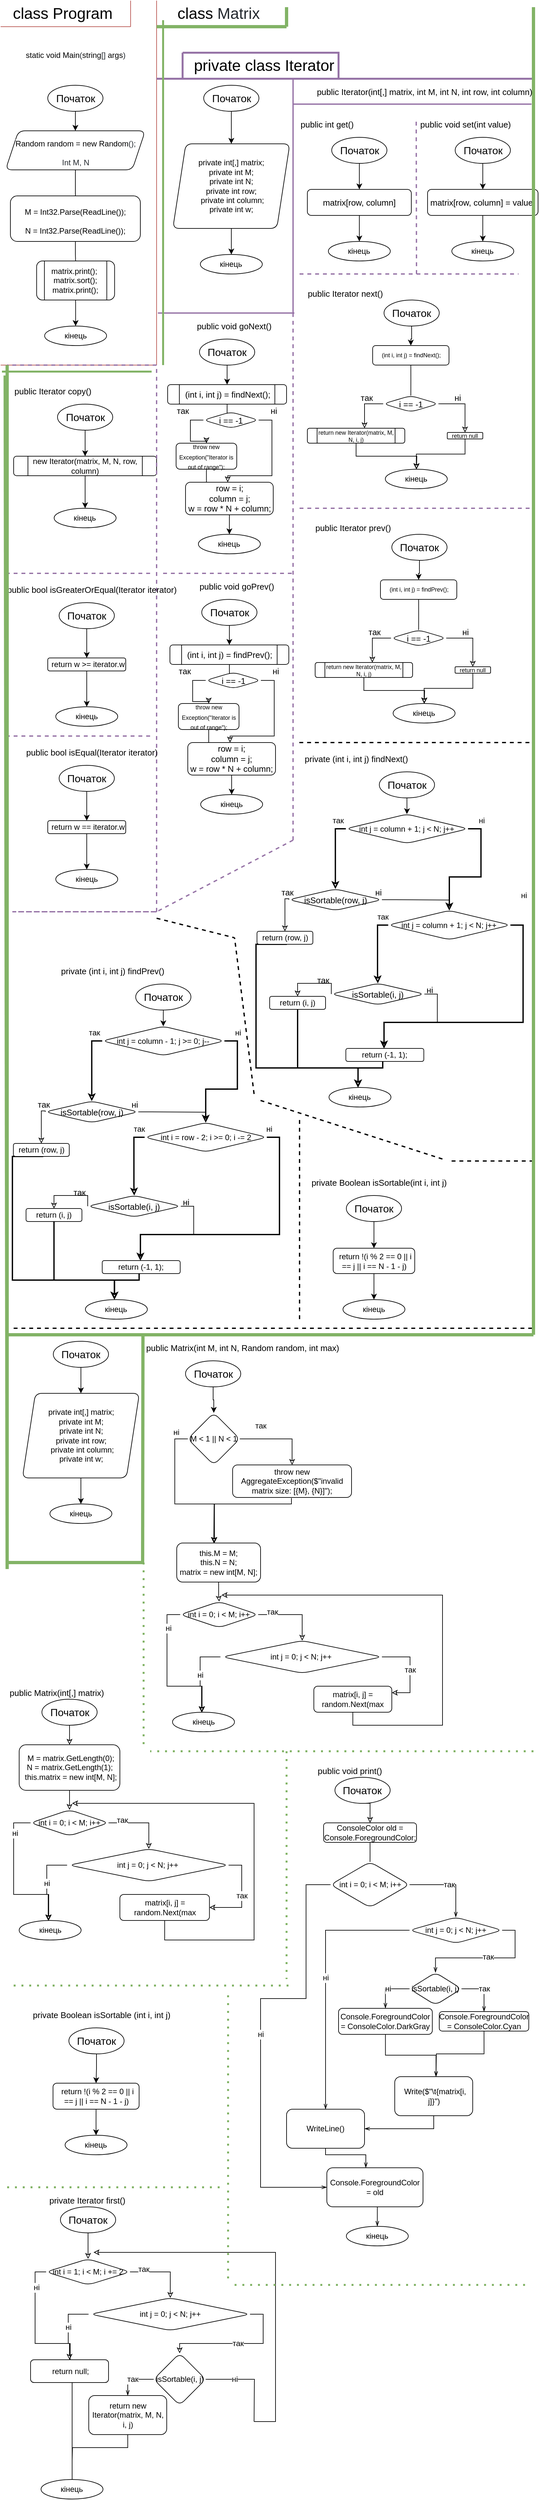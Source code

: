 <mxfile version="16.6.1" type="github">
  <diagram id="J93P0dknWouo2h-GwdAa" name="Page-1">
    <mxGraphModel dx="279" dy="538" grid="1" gridSize="10" guides="1" tooltips="1" connect="1" arrows="1" fold="1" page="1" pageScale="1" pageWidth="827" pageHeight="1169" math="0" shadow="0">
      <root>
        <mxCell id="0" />
        <mxCell id="1" parent="0" />
        <mxCell id="jm0wsWvHRC7rD9zgn_kI-3" value="&lt;font style=&quot;font-size: 24px&quot;&gt;&lt;span class=&quot;pl-k&quot; style=&quot;box-sizing: border-box ; font-family: , , &amp;#34;sf mono&amp;#34; , &amp;#34;menlo&amp;#34; , &amp;#34;consolas&amp;#34; , &amp;#34;liberation mono&amp;#34; , monospace ; background-color: rgb(255 , 255 , 255)&quot;&gt;class&lt;/span&gt;&lt;span style=&quot;color: rgb(36 , 41 , 47) ; font-family: , , &amp;#34;sf mono&amp;#34; , &amp;#34;menlo&amp;#34; , &amp;#34;consolas&amp;#34; , &amp;#34;liberation mono&amp;#34; , monospace ; background-color: rgb(255 , 255 , 255)&quot;&gt; &lt;/span&gt;&lt;span class=&quot;pl-en&quot; style=&quot;box-sizing: border-box ; font-family: , , &amp;#34;sf mono&amp;#34; , &amp;#34;menlo&amp;#34; , &amp;#34;consolas&amp;#34; , &amp;#34;liberation mono&amp;#34; , monospace ; background-color: rgb(255 , 255 , 255)&quot;&gt;&lt;span class=&quot;pl-token&quot; style=&quot;box-sizing: border-box&quot;&gt;Program&lt;/span&gt;&lt;/span&gt;&lt;/font&gt;" style="text;html=1;align=center;verticalAlign=middle;resizable=0;points=[];autosize=1;strokeColor=none;fillColor=none;" parent="1" vertex="1">
          <mxGeometry x="10" y="10" width="170" height="20" as="geometry" />
        </mxCell>
        <mxCell id="jm0wsWvHRC7rD9zgn_kI-6" value="" style="endArrow=none;html=1;rounded=0;fillColor=#f8cecc;strokeColor=#b85450;" parent="1" edge="1">
          <mxGeometry width="50" height="50" relative="1" as="geometry">
            <mxPoint y="40" as="sourcePoint" />
            <mxPoint x="200" y="40" as="targetPoint" />
          </mxGeometry>
        </mxCell>
        <mxCell id="jm0wsWvHRC7rD9zgn_kI-7" value="" style="endArrow=none;html=1;rounded=0;fillColor=#f8cecc;strokeColor=#b85450;" parent="1" edge="1">
          <mxGeometry width="50" height="50" relative="1" as="geometry">
            <mxPoint x="200" as="sourcePoint" />
            <mxPoint x="200" y="40" as="targetPoint" />
          </mxGeometry>
        </mxCell>
        <mxCell id="jm0wsWvHRC7rD9zgn_kI-8" value="&lt;span class=&quot;pl-k&quot; style=&quot;box-sizing: border-box ; font-family: , , &amp;#34;sf mono&amp;#34; , &amp;#34;menlo&amp;#34; , &amp;#34;consolas&amp;#34; , &amp;#34;liberation mono&amp;#34; , monospace ; font-size: 12px ; background-color: rgb(255 , 255 , 255)&quot;&gt;static&lt;/span&gt;&lt;span style=&quot;color: rgb(36 , 41 , 47) ; font-family: , , &amp;#34;sf mono&amp;#34; , &amp;#34;menlo&amp;#34; , &amp;#34;consolas&amp;#34; , &amp;#34;liberation mono&amp;#34; , monospace ; font-size: 12px ; background-color: rgb(255 , 255 , 255)&quot;&gt; &lt;/span&gt;&lt;span class=&quot;pl-k&quot; style=&quot;box-sizing: border-box ; font-family: , , &amp;#34;sf mono&amp;#34; , &amp;#34;menlo&amp;#34; , &amp;#34;consolas&amp;#34; , &amp;#34;liberation mono&amp;#34; , monospace ; font-size: 12px ; background-color: rgb(255 , 255 , 255)&quot;&gt;void&lt;/span&gt;&lt;span style=&quot;color: rgb(36 , 41 , 47) ; font-family: , , &amp;#34;sf mono&amp;#34; , &amp;#34;menlo&amp;#34; , &amp;#34;consolas&amp;#34; , &amp;#34;liberation mono&amp;#34; , monospace ; font-size: 12px ; background-color: rgb(255 , 255 , 255)&quot;&gt; &lt;/span&gt;&lt;span class=&quot;pl-en&quot; style=&quot;box-sizing: border-box ; font-family: , , &amp;#34;sf mono&amp;#34; , &amp;#34;menlo&amp;#34; , &amp;#34;consolas&amp;#34; , &amp;#34;liberation mono&amp;#34; , monospace ; font-size: 12px ; background-color: rgb(255 , 255 , 255)&quot;&gt;&lt;span class=&quot;pl-token&quot; style=&quot;box-sizing: border-box&quot;&gt;Main&lt;/span&gt;&lt;/span&gt;&lt;span style=&quot;color: rgb(36 , 41 , 47) ; font-family: , , &amp;#34;sf mono&amp;#34; , &amp;#34;menlo&amp;#34; , &amp;#34;consolas&amp;#34; , &amp;#34;liberation mono&amp;#34; , monospace ; font-size: 12px ; background-color: rgb(255 , 255 , 255)&quot;&gt;(&lt;/span&gt;&lt;span class=&quot;pl-k&quot; style=&quot;box-sizing: border-box ; font-family: , , &amp;#34;sf mono&amp;#34; , &amp;#34;menlo&amp;#34; , &amp;#34;consolas&amp;#34; , &amp;#34;liberation mono&amp;#34; , monospace ; font-size: 12px ; background-color: rgb(255 , 255 , 255)&quot;&gt;string&lt;/span&gt;&lt;span style=&quot;color: rgb(36 , 41 , 47) ; font-family: , , &amp;#34;sf mono&amp;#34; , &amp;#34;menlo&amp;#34; , &amp;#34;consolas&amp;#34; , &amp;#34;liberation mono&amp;#34; , monospace ; font-size: 12px ; background-color: rgb(255 , 255 , 255)&quot;&gt;[] &lt;/span&gt;&lt;span class=&quot;pl-en&quot; style=&quot;box-sizing: border-box ; font-family: , , &amp;#34;sf mono&amp;#34; , &amp;#34;menlo&amp;#34; , &amp;#34;consolas&amp;#34; , &amp;#34;liberation mono&amp;#34; , monospace ; font-size: 12px ; background-color: rgb(255 , 255 , 255)&quot;&gt;args&lt;/span&gt;&lt;span style=&quot;color: rgb(36 , 41 , 47) ; font-family: , , &amp;#34;sf mono&amp;#34; , &amp;#34;menlo&amp;#34; , &amp;#34;consolas&amp;#34; , &amp;#34;liberation mono&amp;#34; , monospace ; font-size: 12px ; background-color: rgb(255 , 255 , 255)&quot;&gt;)&lt;/span&gt;" style="text;html=1;align=center;verticalAlign=middle;resizable=0;points=[];autosize=1;strokeColor=none;fillColor=none;fontSize=24;" parent="1" vertex="1">
          <mxGeometry x="30" y="60" width="170" height="40" as="geometry" />
        </mxCell>
        <mxCell id="jm0wsWvHRC7rD9zgn_kI-11" style="edgeStyle=orthogonalEdgeStyle;rounded=0;orthogonalLoop=1;jettySize=auto;html=1;exitX=0.5;exitY=1;exitDx=0;exitDy=0;fontSize=24;" parent="1" source="jm0wsWvHRC7rD9zgn_kI-10" target="jm0wsWvHRC7rD9zgn_kI-12" edge="1">
          <mxGeometry relative="1" as="geometry">
            <mxPoint x="115.353" y="210" as="targetPoint" />
          </mxGeometry>
        </mxCell>
        <mxCell id="jm0wsWvHRC7rD9zgn_kI-10" value="Початок" style="ellipse;whiteSpace=wrap;html=1;fontSize=16;strokeWidth=1;" parent="1" vertex="1">
          <mxGeometry x="72.5" y="130.0" width="85" height="40" as="geometry" />
        </mxCell>
        <mxCell id="jm0wsWvHRC7rD9zgn_kI-14" style="edgeStyle=orthogonalEdgeStyle;rounded=0;orthogonalLoop=1;jettySize=auto;html=1;exitX=0.5;exitY=1;exitDx=0;exitDy=0;fontSize=24;endArrow=none;endFill=0;" parent="1" source="jm0wsWvHRC7rD9zgn_kI-12" target="jm0wsWvHRC7rD9zgn_kI-18" edge="1">
          <mxGeometry relative="1" as="geometry">
            <mxPoint x="115" y="290" as="targetPoint" />
          </mxGeometry>
        </mxCell>
        <mxCell id="jm0wsWvHRC7rD9zgn_kI-12" value="&lt;span class=&quot;pl-en&quot; style=&quot;box-sizing: border-box ; font-family: , , &amp;#34;sf mono&amp;#34; , &amp;#34;menlo&amp;#34; , &amp;#34;consolas&amp;#34; , &amp;#34;liberation mono&amp;#34; , monospace ; font-size: 12px ; background-color: rgb(255 , 255 , 255)&quot;&gt;Random&lt;/span&gt;&lt;span style=&quot;color: rgb(36 , 41 , 47) ; font-family: , , &amp;#34;sf mono&amp;#34; , &amp;#34;menlo&amp;#34; , &amp;#34;consolas&amp;#34; , &amp;#34;liberation mono&amp;#34; , monospace ; font-size: 12px ; background-color: rgb(255 , 255 , 255)&quot;&gt; &lt;/span&gt;&lt;span class=&quot;pl-en&quot; style=&quot;box-sizing: border-box ; font-family: , , &amp;#34;sf mono&amp;#34; , &amp;#34;menlo&amp;#34; , &amp;#34;consolas&amp;#34; , &amp;#34;liberation mono&amp;#34; , monospace ; font-size: 12px ; background-color: rgb(255 , 255 , 255)&quot;&gt;random&lt;/span&gt;&lt;span style=&quot;color: rgb(36 , 41 , 47) ; font-family: , , &amp;#34;sf mono&amp;#34; , &amp;#34;menlo&amp;#34; , &amp;#34;consolas&amp;#34; , &amp;#34;liberation mono&amp;#34; , monospace ; font-size: 12px ; background-color: rgb(255 , 255 , 255)&quot;&gt; &lt;/span&gt;&lt;span class=&quot;pl-k&quot; style=&quot;box-sizing: border-box ; font-family: , , &amp;#34;sf mono&amp;#34; , &amp;#34;menlo&amp;#34; , &amp;#34;consolas&amp;#34; , &amp;#34;liberation mono&amp;#34; , monospace ; font-size: 12px ; background-color: rgb(255 , 255 , 255)&quot;&gt;=&lt;/span&gt;&lt;span style=&quot;color: rgb(36 , 41 , 47) ; font-family: , , &amp;#34;sf mono&amp;#34; , &amp;#34;menlo&amp;#34; , &amp;#34;consolas&amp;#34; , &amp;#34;liberation mono&amp;#34; , monospace ; font-size: 12px ; background-color: rgb(255 , 255 , 255)&quot;&gt; &lt;/span&gt;&lt;span class=&quot;pl-k&quot; style=&quot;box-sizing: border-box ; font-family: , , &amp;#34;sf mono&amp;#34; , &amp;#34;menlo&amp;#34; , &amp;#34;consolas&amp;#34; , &amp;#34;liberation mono&amp;#34; , monospace ; font-size: 12px ; background-color: rgb(255 , 255 , 255)&quot;&gt;new&lt;/span&gt;&lt;span style=&quot;color: rgb(36 , 41 , 47) ; font-family: , , &amp;#34;sf mono&amp;#34; , &amp;#34;menlo&amp;#34; , &amp;#34;consolas&amp;#34; , &amp;#34;liberation mono&amp;#34; , monospace ; font-size: 12px ; background-color: rgb(255 , 255 , 255)&quot;&gt; &lt;/span&gt;&lt;span class=&quot;pl-en&quot; style=&quot;box-sizing: border-box ; font-family: , , &amp;#34;sf mono&amp;#34; , &amp;#34;menlo&amp;#34; , &amp;#34;consolas&amp;#34; , &amp;#34;liberation mono&amp;#34; , monospace ; font-size: 12px ; background-color: rgb(255 , 255 , 255)&quot;&gt;Random&lt;/span&gt;&lt;span style=&quot;color: rgb(36 , 41 , 47) ; font-family: , , &amp;#34;sf mono&amp;#34; , &amp;#34;menlo&amp;#34; , &amp;#34;consolas&amp;#34; , &amp;#34;liberation mono&amp;#34; , monospace ; font-size: 12px ; background-color: rgb(255 , 255 , 255)&quot;&gt;();&lt;br&gt;Int M, N&lt;br&gt;&lt;/span&gt;" style="shape=parallelogram;perimeter=parallelogramPerimeter;whiteSpace=wrap;html=1;fixedSize=1;fontSize=24;perimeterSpacing=0;sketch=0;rounded=1;" parent="1" vertex="1">
          <mxGeometry x="7.5" y="200" width="215" height="60" as="geometry" />
        </mxCell>
        <mxCell id="jm0wsWvHRC7rD9zgn_kI-19" style="edgeStyle=orthogonalEdgeStyle;rounded=0;orthogonalLoop=1;jettySize=auto;html=1;exitX=0.5;exitY=1;exitDx=0;exitDy=0;fontSize=12;endArrow=none;endFill=0;" parent="1" source="jm0wsWvHRC7rD9zgn_kI-18" target="jm0wsWvHRC7rD9zgn_kI-20" edge="1">
          <mxGeometry relative="1" as="geometry">
            <mxPoint x="115.353" y="410" as="targetPoint" />
          </mxGeometry>
        </mxCell>
        <mxCell id="jm0wsWvHRC7rD9zgn_kI-18" value="&lt;font style=&quot;font-size: 12px&quot;&gt;M =&lt;/font&gt;&lt;font style=&quot;font-size: 12px&quot;&gt; Int32.Parse(ReadLine());&lt;br&gt;N = Int32.Parse(ReadLine());&lt;/font&gt;" style="rounded=1;whiteSpace=wrap;html=1;sketch=0;fontSize=24;" parent="1" vertex="1">
          <mxGeometry x="15" y="300" width="200" height="70" as="geometry" />
        </mxCell>
        <mxCell id="jm0wsWvHRC7rD9zgn_kI-21" style="edgeStyle=orthogonalEdgeStyle;rounded=0;orthogonalLoop=1;jettySize=auto;html=1;exitX=0.5;exitY=1;exitDx=0;exitDy=0;fontSize=12;" parent="1" source="jm0wsWvHRC7rD9zgn_kI-20" target="jm0wsWvHRC7rD9zgn_kI-22" edge="1">
          <mxGeometry relative="1" as="geometry">
            <mxPoint x="115.353" y="500" as="targetPoint" />
          </mxGeometry>
        </mxCell>
        <mxCell id="jm0wsWvHRC7rD9zgn_kI-20" value="&lt;div&gt;matrix.print();&lt;span&gt;&amp;nbsp;&lt;/span&gt;&lt;/div&gt;&lt;div&gt;&lt;span&gt;matrix.sort();&lt;/span&gt;&lt;/div&gt;&lt;div&gt;matrix.print();&lt;br&gt;&lt;/div&gt;" style="shape=process;whiteSpace=wrap;html=1;backgroundOutline=1;rounded=1;sketch=0;fontSize=12;" parent="1" vertex="1">
          <mxGeometry x="55.353" y="400" width="120" height="60" as="geometry" />
        </mxCell>
        <mxCell id="jm0wsWvHRC7rD9zgn_kI-22" value="кінець" style="ellipse;whiteSpace=wrap;html=1;rounded=1;sketch=0;fontSize=12;" parent="1" vertex="1">
          <mxGeometry x="67.68" y="500" width="95.35" height="30" as="geometry" />
        </mxCell>
        <mxCell id="jm0wsWvHRC7rD9zgn_kI-23" value="" style="endArrow=none;html=1;rounded=0;fontSize=12;fillColor=#f8cecc;strokeColor=#b85450;" parent="1" edge="1">
          <mxGeometry width="50" height="50" relative="1" as="geometry">
            <mxPoint x="240" y="560" as="sourcePoint" />
            <mxPoint x="240" as="targetPoint" />
          </mxGeometry>
        </mxCell>
        <mxCell id="jm0wsWvHRC7rD9zgn_kI-24" value="" style="endArrow=none;html=1;rounded=0;fontSize=12;fillColor=#f8cecc;strokeColor=#b85450;" parent="1" edge="1">
          <mxGeometry width="50" height="50" relative="1" as="geometry">
            <mxPoint y="560" as="sourcePoint" />
            <mxPoint x="240" y="560" as="targetPoint" />
          </mxGeometry>
        </mxCell>
        <mxCell id="jm0wsWvHRC7rD9zgn_kI-25" value="&lt;font style=&quot;font-size: 24px&quot;&gt;&lt;span class=&quot;pl-k&quot; style=&quot;box-sizing: border-box ; font-family: , , &amp;#34;sf mono&amp;#34; , &amp;#34;menlo&amp;#34; , &amp;#34;consolas&amp;#34; , &amp;#34;liberation mono&amp;#34; , monospace ; background-color: rgb(255 , 255 , 255)&quot;&gt;class&lt;/span&gt;&lt;span style=&quot;color: rgb(36 , 41 , 47) ; font-family: , , &amp;#34;sf mono&amp;#34; , &amp;#34;menlo&amp;#34; , &amp;#34;consolas&amp;#34; , &amp;#34;liberation mono&amp;#34; , monospace ; background-color: rgb(255 , 255 , 255)&quot;&gt;&amp;nbsp;&lt;/span&gt;&lt;/font&gt;&lt;font color=&quot;#24292f&quot;&gt;&lt;span style=&quot;font-size: 24px ; background-color: rgb(255 , 255 , 255)&quot;&gt;Matrix&lt;/span&gt;&lt;/font&gt;" style="text;html=1;align=center;verticalAlign=middle;resizable=0;points=[];autosize=1;strokeColor=none;fillColor=none;" parent="1" vertex="1">
          <mxGeometry x="265" y="10" width="140" height="20" as="geometry" />
        </mxCell>
        <mxCell id="jm0wsWvHRC7rD9zgn_kI-26" value="" style="endArrow=none;html=1;rounded=0;fillColor=#d5e8d4;strokeColor=#82b366;strokeWidth=5;" parent="1" edge="1">
          <mxGeometry width="50" height="50" relative="1" as="geometry">
            <mxPoint x="240.0" y="40" as="sourcePoint" />
            <mxPoint x="440.0" y="40" as="targetPoint" />
          </mxGeometry>
        </mxCell>
        <mxCell id="jm0wsWvHRC7rD9zgn_kI-27" value="" style="endArrow=none;html=1;rounded=0;fillColor=#d5e8d4;strokeColor=#82b366;strokeWidth=5;" parent="1" edge="1">
          <mxGeometry width="50" height="50" relative="1" as="geometry">
            <mxPoint x="440" y="10" as="sourcePoint" />
            <mxPoint x="440.0" y="40" as="targetPoint" />
          </mxGeometry>
        </mxCell>
        <mxCell id="jm0wsWvHRC7rD9zgn_kI-29" value="&lt;span style=&quot;font-size: 24px&quot;&gt;private class Iterator&lt;/span&gt;" style="text;html=1;align=center;verticalAlign=middle;resizable=0;points=[];autosize=1;strokeColor=none;fillColor=none;" parent="1" vertex="1">
          <mxGeometry x="290" y="90" width="230" height="20" as="geometry" />
        </mxCell>
        <mxCell id="jm0wsWvHRC7rD9zgn_kI-38" value="" style="endArrow=none;html=1;rounded=0;fontSize=12;fillColor=#e1d5e7;strokeColor=#9673a6;strokeWidth=3;" parent="1" edge="1">
          <mxGeometry width="50" height="50" relative="1" as="geometry">
            <mxPoint x="280" y="80" as="sourcePoint" />
            <mxPoint x="280" y="120" as="targetPoint" />
          </mxGeometry>
        </mxCell>
        <mxCell id="jm0wsWvHRC7rD9zgn_kI-40" value="" style="endArrow=none;html=1;rounded=0;fontSize=12;fillColor=#e1d5e7;strokeColor=#9673a6;strokeWidth=3;" parent="1" edge="1">
          <mxGeometry width="50" height="50" relative="1" as="geometry">
            <mxPoint x="280" y="80" as="sourcePoint" />
            <mxPoint x="520" y="120" as="targetPoint" />
            <Array as="points">
              <mxPoint x="520" y="80" />
            </Array>
          </mxGeometry>
        </mxCell>
        <mxCell id="jm0wsWvHRC7rD9zgn_kI-42" value="" style="endArrow=none;html=1;rounded=0;fontSize=12;fillColor=#e1d5e7;strokeColor=#9673a6;strokeWidth=3;" parent="1" edge="1">
          <mxGeometry width="50" height="50" relative="1" as="geometry">
            <mxPoint x="240" y="120" as="sourcePoint" />
            <mxPoint x="820" y="120" as="targetPoint" />
          </mxGeometry>
        </mxCell>
        <mxCell id="jm0wsWvHRC7rD9zgn_kI-45" style="edgeStyle=orthogonalEdgeStyle;rounded=0;orthogonalLoop=1;jettySize=auto;html=1;exitX=0.5;exitY=1;exitDx=0;exitDy=0;fontSize=12;" parent="1" source="jm0wsWvHRC7rD9zgn_kI-44" target="jm0wsWvHRC7rD9zgn_kI-46" edge="1">
          <mxGeometry relative="1" as="geometry">
            <mxPoint x="552.357" y="290" as="targetPoint" />
          </mxGeometry>
        </mxCell>
        <mxCell id="jm0wsWvHRC7rD9zgn_kI-44" value="Початок" style="ellipse;whiteSpace=wrap;html=1;fontSize=16;strokeWidth=1;rounded=1;sketch=0;" parent="1" vertex="1">
          <mxGeometry x="509.5" y="210.0" width="85" height="40" as="geometry" />
        </mxCell>
        <mxCell id="jm0wsWvHRC7rD9zgn_kI-46" value="matrix[row, column]" style="rounded=1;whiteSpace=wrap;html=1;sketch=0;fontSize=13;" parent="1" vertex="1">
          <mxGeometry x="472" y="290" width="160" height="40" as="geometry" />
        </mxCell>
        <mxCell id="jm0wsWvHRC7rD9zgn_kI-49" style="edgeStyle=orthogonalEdgeStyle;rounded=0;orthogonalLoop=1;jettySize=auto;html=1;fontSize=12;" parent="1" source="jm0wsWvHRC7rD9zgn_kI-46" target="jm0wsWvHRC7rD9zgn_kI-50" edge="1">
          <mxGeometry relative="1" as="geometry">
            <mxPoint x="552.003" y="470" as="targetPoint" />
            <mxPoint x="552.003" y="430.0" as="sourcePoint" />
          </mxGeometry>
        </mxCell>
        <mxCell id="jm0wsWvHRC7rD9zgn_kI-50" value="кінець" style="ellipse;whiteSpace=wrap;html=1;rounded=1;sketch=0;fontSize=12;" parent="1" vertex="1">
          <mxGeometry x="504.33" y="370" width="95.35" height="30" as="geometry" />
        </mxCell>
        <mxCell id="jm0wsWvHRC7rD9zgn_kI-51" value="&lt;font style=&quot;font-size: 13px&quot;&gt;public Iterator(int[,] matrix, int M, int N, int row, int column)&lt;/font&gt;" style="text;html=1;align=center;verticalAlign=middle;resizable=0;points=[];autosize=1;strokeColor=none;fillColor=none;" parent="1" vertex="1">
          <mxGeometry x="477" y="130.0" width="350" height="20" as="geometry" />
        </mxCell>
        <mxCell id="jm0wsWvHRC7rD9zgn_kI-52" value="" style="endArrow=none;html=1;rounded=0;fillColor=#e1d5e7;strokeColor=#9673a6;strokeWidth=2;" parent="1" edge="1">
          <mxGeometry width="50" height="50" relative="1" as="geometry">
            <mxPoint x="450" y="159" as="sourcePoint" />
            <mxPoint x="817" y="159" as="targetPoint" />
          </mxGeometry>
        </mxCell>
        <mxCell id="jm0wsWvHRC7rD9zgn_kI-53" value="" style="endArrow=none;html=1;rounded=0;" parent="1" edge="1">
          <mxGeometry width="50" height="50" relative="1" as="geometry">
            <mxPoint x="820" y="119" as="sourcePoint" />
            <mxPoint x="820" y="159" as="targetPoint" />
          </mxGeometry>
        </mxCell>
        <mxCell id="jm0wsWvHRC7rD9zgn_kI-54" value="" style="endArrow=none;html=1;rounded=0;fontSize=12;fillColor=#e1d5e7;strokeColor=#9673a6;strokeWidth=2;" parent="1" edge="1">
          <mxGeometry width="50" height="50" relative="1" as="geometry">
            <mxPoint x="450" y="480" as="sourcePoint" />
            <mxPoint x="450" y="120" as="targetPoint" />
          </mxGeometry>
        </mxCell>
        <mxCell id="jm0wsWvHRC7rD9zgn_kI-55" value="" style="endArrow=none;html=1;rounded=0;fontSize=12;fillColor=#e1d5e7;strokeColor=#9673a6;strokeWidth=2;" parent="1" edge="1">
          <mxGeometry width="50" height="50" relative="1" as="geometry">
            <mxPoint x="242" y="480" as="sourcePoint" />
            <mxPoint x="452" y="480" as="targetPoint" />
          </mxGeometry>
        </mxCell>
        <mxCell id="pkDNeRE30fQ9Vf2fr36v-1" value="public int get()" style="text;html=1;align=center;verticalAlign=middle;resizable=0;points=[];autosize=1;strokeColor=none;fillColor=none;fontSize=13;" vertex="1" parent="1">
          <mxGeometry x="452" y="180" width="100" height="20" as="geometry" />
        </mxCell>
        <mxCell id="pkDNeRE30fQ9Vf2fr36v-2" style="edgeStyle=orthogonalEdgeStyle;rounded=0;orthogonalLoop=1;jettySize=auto;html=1;exitX=0.5;exitY=1;exitDx=0;exitDy=0;fontSize=12;" edge="1" source="pkDNeRE30fQ9Vf2fr36v-3" target="pkDNeRE30fQ9Vf2fr36v-4" parent="1">
          <mxGeometry relative="1" as="geometry">
            <mxPoint x="355.357" y="210" as="targetPoint" />
          </mxGeometry>
        </mxCell>
        <mxCell id="pkDNeRE30fQ9Vf2fr36v-3" value="Початок" style="ellipse;whiteSpace=wrap;html=1;fontSize=16;strokeWidth=1;rounded=1;sketch=0;" vertex="1" parent="1">
          <mxGeometry x="312.5" y="130.0" width="85" height="40" as="geometry" />
        </mxCell>
        <mxCell id="pkDNeRE30fQ9Vf2fr36v-4" value="&lt;div&gt;private int[,] matrix;&lt;/div&gt;&lt;div&gt;&lt;span&gt;private int M;&lt;/span&gt;&lt;/div&gt;&lt;div&gt;private int N;&lt;/div&gt;&lt;div&gt;private int row;&lt;/div&gt;&lt;div&gt;&amp;nbsp;private int column;&lt;/div&gt;&lt;div&gt;private int w;&lt;/div&gt;" style="shape=parallelogram;perimeter=parallelogramPerimeter;whiteSpace=wrap;html=1;fixedSize=1;rounded=1;sketch=0;fontSize=12;" vertex="1" parent="1">
          <mxGeometry x="265" y="220" width="180" height="130" as="geometry" />
        </mxCell>
        <mxCell id="pkDNeRE30fQ9Vf2fr36v-5" style="edgeStyle=orthogonalEdgeStyle;rounded=0;orthogonalLoop=1;jettySize=auto;html=1;fontSize=12;" edge="1" source="pkDNeRE30fQ9Vf2fr36v-4" target="pkDNeRE30fQ9Vf2fr36v-6" parent="1">
          <mxGeometry relative="1" as="geometry">
            <mxPoint x="355.003" y="390" as="targetPoint" />
            <mxPoint x="355.003" y="350.0" as="sourcePoint" />
          </mxGeometry>
        </mxCell>
        <mxCell id="pkDNeRE30fQ9Vf2fr36v-6" value="кінець" style="ellipse;whiteSpace=wrap;html=1;rounded=1;sketch=0;fontSize=12;" vertex="1" parent="1">
          <mxGeometry x="307.33" y="390" width="95.35" height="30" as="geometry" />
        </mxCell>
        <mxCell id="pkDNeRE30fQ9Vf2fr36v-8" style="edgeStyle=orthogonalEdgeStyle;rounded=0;orthogonalLoop=1;jettySize=auto;html=1;exitX=0.5;exitY=1;exitDx=0;exitDy=0;fontSize=12;" edge="1" source="pkDNeRE30fQ9Vf2fr36v-9" target="pkDNeRE30fQ9Vf2fr36v-10" parent="1">
          <mxGeometry relative="1" as="geometry">
            <mxPoint x="742.357" y="290" as="targetPoint" />
          </mxGeometry>
        </mxCell>
        <mxCell id="pkDNeRE30fQ9Vf2fr36v-9" value="Початок" style="ellipse;whiteSpace=wrap;html=1;fontSize=16;strokeWidth=1;rounded=1;sketch=0;" vertex="1" parent="1">
          <mxGeometry x="699.5" y="210.0" width="85" height="40" as="geometry" />
        </mxCell>
        <mxCell id="pkDNeRE30fQ9Vf2fr36v-10" value="matrix[row, column] = value;" style="rounded=1;whiteSpace=wrap;html=1;sketch=0;fontSize=13;" vertex="1" parent="1">
          <mxGeometry x="657" y="290" width="170" height="40" as="geometry" />
        </mxCell>
        <mxCell id="pkDNeRE30fQ9Vf2fr36v-11" style="edgeStyle=orthogonalEdgeStyle;rounded=0;orthogonalLoop=1;jettySize=auto;html=1;fontSize=12;" edge="1" source="pkDNeRE30fQ9Vf2fr36v-10" target="pkDNeRE30fQ9Vf2fr36v-12" parent="1">
          <mxGeometry relative="1" as="geometry">
            <mxPoint x="742.003" y="470" as="targetPoint" />
            <mxPoint x="742.003" y="430.0" as="sourcePoint" />
          </mxGeometry>
        </mxCell>
        <mxCell id="pkDNeRE30fQ9Vf2fr36v-12" value="кінець" style="ellipse;whiteSpace=wrap;html=1;rounded=1;sketch=0;fontSize=12;" vertex="1" parent="1">
          <mxGeometry x="694.33" y="370" width="95.35" height="30" as="geometry" />
        </mxCell>
        <mxCell id="pkDNeRE30fQ9Vf2fr36v-13" value="public void set(int value)" style="text;html=1;align=center;verticalAlign=middle;resizable=0;points=[];autosize=1;strokeColor=none;fillColor=none;fontSize=13;" vertex="1" parent="1">
          <mxGeometry x="639.68" y="180" width="150" height="20" as="geometry" />
        </mxCell>
        <mxCell id="pkDNeRE30fQ9Vf2fr36v-15" value="" style="endArrow=none;dashed=1;html=1;rounded=0;fontSize=13;entryX=-0.001;entryY=0.021;entryDx=0;entryDy=0;entryPerimeter=0;fillColor=#e1d5e7;strokeColor=#9673a6;strokeWidth=2;" edge="1" parent="1" target="pkDNeRE30fQ9Vf2fr36v-13">
          <mxGeometry width="50" height="50" relative="1" as="geometry">
            <mxPoint x="640" y="420" as="sourcePoint" />
            <mxPoint x="632" y="190" as="targetPoint" />
          </mxGeometry>
        </mxCell>
        <mxCell id="pkDNeRE30fQ9Vf2fr36v-19" value="" style="endArrow=none;dashed=1;html=1;rounded=0;fontSize=13;fillColor=#e1d5e7;strokeColor=#9673a6;strokeWidth=2;" edge="1" parent="1">
          <mxGeometry width="50" height="50" relative="1" as="geometry">
            <mxPoint x="460" y="420" as="sourcePoint" />
            <mxPoint x="797" y="420" as="targetPoint" />
          </mxGeometry>
        </mxCell>
        <mxCell id="pkDNeRE30fQ9Vf2fr36v-20" value="public void goNext()" style="text;html=1;align=center;verticalAlign=middle;resizable=0;points=[];autosize=1;strokeColor=none;fillColor=none;fontSize=13;" vertex="1" parent="1">
          <mxGeometry x="294" y="490" width="130" height="20" as="geometry" />
        </mxCell>
        <mxCell id="pkDNeRE30fQ9Vf2fr36v-21" style="edgeStyle=orthogonalEdgeStyle;rounded=0;orthogonalLoop=1;jettySize=auto;html=1;exitX=0.5;exitY=1;exitDx=0;exitDy=0;fontSize=12;" edge="1" source="pkDNeRE30fQ9Vf2fr36v-22" target="pkDNeRE30fQ9Vf2fr36v-26" parent="1">
          <mxGeometry relative="1" as="geometry">
            <mxPoint x="354.5" y="600" as="targetPoint" />
          </mxGeometry>
        </mxCell>
        <mxCell id="pkDNeRE30fQ9Vf2fr36v-22" value="Початок" style="ellipse;whiteSpace=wrap;html=1;fontSize=16;strokeWidth=1;rounded=1;sketch=0;" vertex="1" parent="1">
          <mxGeometry x="306.0" y="520.0" width="85" height="40" as="geometry" />
        </mxCell>
        <mxCell id="pkDNeRE30fQ9Vf2fr36v-27" style="edgeStyle=orthogonalEdgeStyle;rounded=0;orthogonalLoop=1;jettySize=auto;html=1;exitX=0.5;exitY=1;exitDx=0;exitDy=0;fontSize=13;endArrow=none;endFill=0;" edge="1" parent="1" source="pkDNeRE30fQ9Vf2fr36v-26" target="pkDNeRE30fQ9Vf2fr36v-28">
          <mxGeometry relative="1" as="geometry">
            <mxPoint x="354.786" y="640" as="targetPoint" />
          </mxGeometry>
        </mxCell>
        <mxCell id="pkDNeRE30fQ9Vf2fr36v-26" value="(int i, int j) = findNext();" style="shape=process;whiteSpace=wrap;html=1;backgroundOutline=1;rounded=1;sketch=0;fontSize=13;" vertex="1" parent="1">
          <mxGeometry x="257" y="590" width="183" height="30" as="geometry" />
        </mxCell>
        <mxCell id="pkDNeRE30fQ9Vf2fr36v-29" style="edgeStyle=orthogonalEdgeStyle;rounded=0;orthogonalLoop=1;jettySize=auto;html=1;exitX=0;exitY=0.5;exitDx=0;exitDy=0;fontSize=13;endArrow=classic;endFill=0;" edge="1" parent="1" source="pkDNeRE30fQ9Vf2fr36v-28" target="pkDNeRE30fQ9Vf2fr36v-33">
          <mxGeometry relative="1" as="geometry">
            <mxPoint x="249.5" y="670" as="targetPoint" />
          </mxGeometry>
        </mxCell>
        <mxCell id="pkDNeRE30fQ9Vf2fr36v-30" style="edgeStyle=orthogonalEdgeStyle;rounded=0;orthogonalLoop=1;jettySize=auto;html=1;exitX=1;exitY=0.5;exitDx=0;exitDy=0;fontSize=13;endArrow=classic;endFill=0;" edge="1" parent="1" source="pkDNeRE30fQ9Vf2fr36v-28" target="pkDNeRE30fQ9Vf2fr36v-34">
          <mxGeometry relative="1" as="geometry">
            <mxPoint x="349.5" y="770" as="targetPoint" />
            <Array as="points">
              <mxPoint x="417.5" y="645" />
              <mxPoint x="417.5" y="730" />
              <mxPoint x="349.5" y="730" />
            </Array>
          </mxGeometry>
        </mxCell>
        <mxCell id="pkDNeRE30fQ9Vf2fr36v-28" value="i == -1" style="rhombus;whiteSpace=wrap;html=1;rounded=1;sketch=0;fontSize=13;" vertex="1" parent="1">
          <mxGeometry x="312.01" y="632" width="84.99" height="25" as="geometry" />
        </mxCell>
        <mxCell id="pkDNeRE30fQ9Vf2fr36v-31" value="так" style="text;html=1;align=center;verticalAlign=middle;resizable=0;points=[];autosize=1;strokeColor=none;fillColor=none;fontSize=13;" vertex="1" parent="1">
          <mxGeometry x="264.5" y="620" width="30" height="20" as="geometry" />
        </mxCell>
        <mxCell id="pkDNeRE30fQ9Vf2fr36v-32" value="ні" style="text;html=1;align=center;verticalAlign=middle;resizable=0;points=[];autosize=1;strokeColor=none;fillColor=none;fontSize=13;" vertex="1" parent="1">
          <mxGeometry x="404.5" y="620" width="30" height="20" as="geometry" />
        </mxCell>
        <mxCell id="pkDNeRE30fQ9Vf2fr36v-36" style="edgeStyle=orthogonalEdgeStyle;rounded=0;orthogonalLoop=1;jettySize=auto;html=1;exitX=0.5;exitY=1;exitDx=0;exitDy=0;entryX=0.5;entryY=0;entryDx=0;entryDy=0;fontSize=13;endArrow=none;endFill=0;" edge="1" parent="1" source="pkDNeRE30fQ9Vf2fr36v-33" target="pkDNeRE30fQ9Vf2fr36v-34">
          <mxGeometry relative="1" as="geometry" />
        </mxCell>
        <mxCell id="pkDNeRE30fQ9Vf2fr36v-33" value="&lt;font style=&quot;font-size: 9px&quot;&gt;throw new Exception(&quot;Iterator is out of range&quot;);&lt;/font&gt;" style="rounded=1;whiteSpace=wrap;html=1;sketch=0;fontSize=13;" vertex="1" parent="1">
          <mxGeometry x="270" y="680" width="93.35" height="40" as="geometry" />
        </mxCell>
        <mxCell id="pkDNeRE30fQ9Vf2fr36v-34" value="&lt;div&gt;row = i;&lt;/div&gt;&lt;div&gt;column = j;&lt;/div&gt;&lt;div&gt;w = row * N + column;&lt;/div&gt;" style="rounded=1;whiteSpace=wrap;html=1;sketch=0;fontSize=13;" vertex="1" parent="1">
          <mxGeometry x="284.5" y="740" width="135" height="50" as="geometry" />
        </mxCell>
        <mxCell id="pkDNeRE30fQ9Vf2fr36v-37" style="edgeStyle=orthogonalEdgeStyle;rounded=0;orthogonalLoop=1;jettySize=auto;html=1;fontSize=12;exitX=0.5;exitY=1;exitDx=0;exitDy=0;" edge="1" target="pkDNeRE30fQ9Vf2fr36v-38" parent="1" source="pkDNeRE30fQ9Vf2fr36v-34">
          <mxGeometry relative="1" as="geometry">
            <mxPoint x="349.173" y="940" as="targetPoint" />
            <mxPoint x="349.175" y="800" as="sourcePoint" />
          </mxGeometry>
        </mxCell>
        <mxCell id="pkDNeRE30fQ9Vf2fr36v-38" value="кінець" style="ellipse;whiteSpace=wrap;html=1;rounded=1;sketch=0;fontSize=12;" vertex="1" parent="1">
          <mxGeometry x="304.33" y="820" width="95.35" height="30" as="geometry" />
        </mxCell>
        <mxCell id="pkDNeRE30fQ9Vf2fr36v-40" value="" style="endArrow=none;dashed=1;html=1;rounded=0;fontSize=13;fillColor=#e1d5e7;strokeColor=#9673a6;strokeWidth=2;" edge="1" parent="1">
          <mxGeometry width="50" height="50" relative="1" as="geometry">
            <mxPoint x="450" y="1290" as="sourcePoint" />
            <mxPoint x="450" y="480" as="targetPoint" />
          </mxGeometry>
        </mxCell>
        <mxCell id="pkDNeRE30fQ9Vf2fr36v-41" value="public void goPrev()" style="text;html=1;align=center;verticalAlign=middle;resizable=0;points=[];autosize=1;strokeColor=none;fillColor=none;fontSize=13;" vertex="1" parent="1">
          <mxGeometry x="297.5" y="890" width="130" height="20" as="geometry" />
        </mxCell>
        <mxCell id="pkDNeRE30fQ9Vf2fr36v-42" style="edgeStyle=orthogonalEdgeStyle;rounded=0;orthogonalLoop=1;jettySize=auto;html=1;exitX=0.5;exitY=1;exitDx=0;exitDy=0;fontSize=12;" edge="1" source="pkDNeRE30fQ9Vf2fr36v-43" target="pkDNeRE30fQ9Vf2fr36v-45" parent="1">
          <mxGeometry relative="1" as="geometry">
            <mxPoint x="358.0" y="1000" as="targetPoint" />
          </mxGeometry>
        </mxCell>
        <mxCell id="pkDNeRE30fQ9Vf2fr36v-43" value="Початок" style="ellipse;whiteSpace=wrap;html=1;fontSize=16;strokeWidth=1;rounded=1;sketch=0;" vertex="1" parent="1">
          <mxGeometry x="309.5" y="920.0" width="85" height="40" as="geometry" />
        </mxCell>
        <mxCell id="pkDNeRE30fQ9Vf2fr36v-44" style="edgeStyle=orthogonalEdgeStyle;rounded=0;orthogonalLoop=1;jettySize=auto;html=1;exitX=0.5;exitY=1;exitDx=0;exitDy=0;fontSize=13;endArrow=none;endFill=0;" edge="1" source="pkDNeRE30fQ9Vf2fr36v-45" target="pkDNeRE30fQ9Vf2fr36v-48" parent="1">
          <mxGeometry relative="1" as="geometry">
            <mxPoint x="358.286" y="1040" as="targetPoint" />
          </mxGeometry>
        </mxCell>
        <mxCell id="pkDNeRE30fQ9Vf2fr36v-45" value="(int i, int j) = findPrev();" style="shape=process;whiteSpace=wrap;html=1;backgroundOutline=1;rounded=1;sketch=0;fontSize=13;" vertex="1" parent="1">
          <mxGeometry x="260.5" y="990" width="183" height="30" as="geometry" />
        </mxCell>
        <mxCell id="pkDNeRE30fQ9Vf2fr36v-46" style="edgeStyle=orthogonalEdgeStyle;rounded=0;orthogonalLoop=1;jettySize=auto;html=1;exitX=0;exitY=0.5;exitDx=0;exitDy=0;fontSize=13;endArrow=classic;endFill=0;" edge="1" source="pkDNeRE30fQ9Vf2fr36v-48" target="pkDNeRE30fQ9Vf2fr36v-52" parent="1">
          <mxGeometry relative="1" as="geometry">
            <mxPoint x="253" y="1070" as="targetPoint" />
          </mxGeometry>
        </mxCell>
        <mxCell id="pkDNeRE30fQ9Vf2fr36v-47" style="edgeStyle=orthogonalEdgeStyle;rounded=0;orthogonalLoop=1;jettySize=auto;html=1;exitX=1;exitY=0.5;exitDx=0;exitDy=0;fontSize=13;endArrow=classic;endFill=0;" edge="1" source="pkDNeRE30fQ9Vf2fr36v-48" target="pkDNeRE30fQ9Vf2fr36v-53" parent="1">
          <mxGeometry relative="1" as="geometry">
            <mxPoint x="353" y="1170" as="targetPoint" />
            <Array as="points">
              <mxPoint x="421" y="1045" />
              <mxPoint x="421" y="1130" />
              <mxPoint x="353" y="1130" />
            </Array>
          </mxGeometry>
        </mxCell>
        <mxCell id="pkDNeRE30fQ9Vf2fr36v-48" value="i == -1" style="rhombus;whiteSpace=wrap;html=1;rounded=1;sketch=0;fontSize=13;" vertex="1" parent="1">
          <mxGeometry x="315.51" y="1032" width="84.99" height="25" as="geometry" />
        </mxCell>
        <mxCell id="pkDNeRE30fQ9Vf2fr36v-49" value="так" style="text;html=1;align=center;verticalAlign=middle;resizable=0;points=[];autosize=1;strokeColor=none;fillColor=none;fontSize=13;" vertex="1" parent="1">
          <mxGeometry x="268" y="1020" width="30" height="20" as="geometry" />
        </mxCell>
        <mxCell id="pkDNeRE30fQ9Vf2fr36v-50" value="ні" style="text;html=1;align=center;verticalAlign=middle;resizable=0;points=[];autosize=1;strokeColor=none;fillColor=none;fontSize=13;" vertex="1" parent="1">
          <mxGeometry x="408" y="1020" width="30" height="20" as="geometry" />
        </mxCell>
        <mxCell id="pkDNeRE30fQ9Vf2fr36v-51" style="edgeStyle=orthogonalEdgeStyle;rounded=0;orthogonalLoop=1;jettySize=auto;html=1;exitX=0.5;exitY=1;exitDx=0;exitDy=0;entryX=0.5;entryY=0;entryDx=0;entryDy=0;fontSize=13;endArrow=none;endFill=0;" edge="1" source="pkDNeRE30fQ9Vf2fr36v-52" target="pkDNeRE30fQ9Vf2fr36v-53" parent="1">
          <mxGeometry relative="1" as="geometry" />
        </mxCell>
        <mxCell id="pkDNeRE30fQ9Vf2fr36v-52" value="&lt;font style=&quot;font-size: 9px&quot;&gt;throw new Exception(&quot;Iterator is out of range&quot;);&lt;/font&gt;" style="rounded=1;whiteSpace=wrap;html=1;sketch=0;fontSize=13;" vertex="1" parent="1">
          <mxGeometry x="273.5" y="1080" width="93.35" height="40" as="geometry" />
        </mxCell>
        <mxCell id="pkDNeRE30fQ9Vf2fr36v-53" value="&lt;div&gt;row = i;&lt;/div&gt;&lt;div&gt;column = j;&lt;/div&gt;&lt;div&gt;w = row * N + column;&lt;/div&gt;" style="rounded=1;whiteSpace=wrap;html=1;sketch=0;fontSize=13;" vertex="1" parent="1">
          <mxGeometry x="288" y="1140" width="135" height="50" as="geometry" />
        </mxCell>
        <mxCell id="pkDNeRE30fQ9Vf2fr36v-54" style="edgeStyle=orthogonalEdgeStyle;rounded=0;orthogonalLoop=1;jettySize=auto;html=1;fontSize=12;exitX=0.5;exitY=1;exitDx=0;exitDy=0;" edge="1" source="pkDNeRE30fQ9Vf2fr36v-53" target="pkDNeRE30fQ9Vf2fr36v-55" parent="1">
          <mxGeometry relative="1" as="geometry">
            <mxPoint x="352.673" y="1340" as="targetPoint" />
            <mxPoint x="352.675" y="1200" as="sourcePoint" />
          </mxGeometry>
        </mxCell>
        <mxCell id="pkDNeRE30fQ9Vf2fr36v-55" value="кінець" style="ellipse;whiteSpace=wrap;html=1;rounded=1;sketch=0;fontSize=12;" vertex="1" parent="1">
          <mxGeometry x="307.83" y="1220" width="95.35" height="30" as="geometry" />
        </mxCell>
        <mxCell id="pkDNeRE30fQ9Vf2fr36v-56" value="public Iterator next()" style="text;html=1;align=center;verticalAlign=middle;resizable=0;points=[];autosize=1;strokeColor=none;fillColor=none;fontSize=13;" vertex="1" parent="1">
          <mxGeometry x="464.5" y="440" width="130" height="20" as="geometry" />
        </mxCell>
        <mxCell id="pkDNeRE30fQ9Vf2fr36v-57" style="edgeStyle=orthogonalEdgeStyle;rounded=0;orthogonalLoop=1;jettySize=auto;html=1;exitX=0.5;exitY=1;exitDx=0;exitDy=0;fontSize=12;" edge="1" source="pkDNeRE30fQ9Vf2fr36v-58" target="pkDNeRE30fQ9Vf2fr36v-63" parent="1">
          <mxGeometry relative="1" as="geometry">
            <mxPoint x="633" y="540" as="targetPoint" />
          </mxGeometry>
        </mxCell>
        <mxCell id="pkDNeRE30fQ9Vf2fr36v-58" value="Початок" style="ellipse;whiteSpace=wrap;html=1;fontSize=16;strokeWidth=1;rounded=1;sketch=0;" vertex="1" parent="1">
          <mxGeometry x="590.0" y="460.0" width="85" height="40" as="geometry" />
        </mxCell>
        <mxCell id="pkDNeRE30fQ9Vf2fr36v-62" value="" style="endArrow=none;dashed=1;html=1;rounded=0;fontSize=13;fillColor=#e1d5e7;strokeColor=#9673a6;strokeWidth=2;" edge="1" parent="1">
          <mxGeometry width="50" height="50" relative="1" as="geometry">
            <mxPoint x="250" y="880" as="sourcePoint" />
            <mxPoint x="450" y="880" as="targetPoint" />
          </mxGeometry>
        </mxCell>
        <mxCell id="pkDNeRE30fQ9Vf2fr36v-64" style="edgeStyle=orthogonalEdgeStyle;rounded=0;orthogonalLoop=1;jettySize=auto;html=1;exitX=0.5;exitY=1;exitDx=0;exitDy=0;fontSize=9;endArrow=none;endFill=0;entryX=0.5;entryY=0;entryDx=0;entryDy=0;" edge="1" parent="1" source="pkDNeRE30fQ9Vf2fr36v-63" target="pkDNeRE30fQ9Vf2fr36v-70">
          <mxGeometry relative="1" as="geometry">
            <mxPoint x="631.667" y="600" as="targetPoint" />
          </mxGeometry>
        </mxCell>
        <mxCell id="pkDNeRE30fQ9Vf2fr36v-63" value="(int i, int j) = findNext();" style="rounded=1;whiteSpace=wrap;html=1;sketch=0;fontSize=9;" vertex="1" parent="1">
          <mxGeometry x="572.5" y="530" width="117.5" height="30" as="geometry" />
        </mxCell>
        <mxCell id="pkDNeRE30fQ9Vf2fr36v-69" style="edgeStyle=orthogonalEdgeStyle;rounded=0;orthogonalLoop=1;jettySize=auto;html=1;exitX=0;exitY=0.5;exitDx=0;exitDy=0;fontSize=13;endArrow=classic;endFill=0;" edge="1" source="pkDNeRE30fQ9Vf2fr36v-70" target="pkDNeRE30fQ9Vf2fr36v-73" parent="1">
          <mxGeometry relative="1" as="geometry">
            <mxPoint x="532.5" y="650" as="targetPoint" />
            <Array as="points">
              <mxPoint x="560" y="620" />
            </Array>
          </mxGeometry>
        </mxCell>
        <mxCell id="pkDNeRE30fQ9Vf2fr36v-76" style="edgeStyle=orthogonalEdgeStyle;rounded=0;orthogonalLoop=1;jettySize=auto;html=1;exitX=1;exitY=0.5;exitDx=0;exitDy=0;fontSize=9;endArrow=classic;endFill=0;" edge="1" parent="1" source="pkDNeRE30fQ9Vf2fr36v-70" target="pkDNeRE30fQ9Vf2fr36v-77">
          <mxGeometry relative="1" as="geometry">
            <mxPoint x="710" y="660" as="targetPoint" />
          </mxGeometry>
        </mxCell>
        <mxCell id="pkDNeRE30fQ9Vf2fr36v-70" value="i == -1" style="rhombus;whiteSpace=wrap;html=1;rounded=1;sketch=0;fontSize=13;" vertex="1" parent="1">
          <mxGeometry x="588.75" y="607" width="84.99" height="25" as="geometry" />
        </mxCell>
        <mxCell id="pkDNeRE30fQ9Vf2fr36v-71" value="так" style="text;html=1;align=center;verticalAlign=middle;resizable=0;points=[];autosize=1;strokeColor=none;fillColor=none;fontSize=13;" vertex="1" parent="1">
          <mxGeometry x="547.5" y="600" width="30" height="20" as="geometry" />
        </mxCell>
        <mxCell id="pkDNeRE30fQ9Vf2fr36v-72" value="ні" style="text;html=1;align=center;verticalAlign=middle;resizable=0;points=[];autosize=1;strokeColor=none;fillColor=none;fontSize=13;" vertex="1" parent="1">
          <mxGeometry x="687.5" y="600" width="30" height="20" as="geometry" />
        </mxCell>
        <mxCell id="pkDNeRE30fQ9Vf2fr36v-78" style="edgeStyle=orthogonalEdgeStyle;rounded=0;orthogonalLoop=1;jettySize=auto;html=1;exitX=0.5;exitY=1;exitDx=0;exitDy=0;fontSize=9;endArrow=classic;endFill=0;" edge="1" parent="1" source="pkDNeRE30fQ9Vf2fr36v-73">
          <mxGeometry relative="1" as="geometry">
            <mxPoint x="640" y="720" as="targetPoint" />
          </mxGeometry>
        </mxCell>
        <mxCell id="pkDNeRE30fQ9Vf2fr36v-73" value="&lt;font style=&quot;font-size: 9px&quot;&gt;return new Iterator(matrix, M, N, i, j)&lt;/font&gt;" style="shape=process;whiteSpace=wrap;html=1;backgroundOutline=1;rounded=1;sketch=0;fontSize=9;" vertex="1" parent="1">
          <mxGeometry x="472" y="657" width="150" height="23" as="geometry" />
        </mxCell>
        <mxCell id="pkDNeRE30fQ9Vf2fr36v-79" style="edgeStyle=orthogonalEdgeStyle;rounded=0;orthogonalLoop=1;jettySize=auto;html=1;exitX=0.5;exitY=1;exitDx=0;exitDy=0;fontSize=9;endArrow=classic;endFill=0;entryX=0.5;entryY=0;entryDx=0;entryDy=0;" edge="1" parent="1" source="pkDNeRE30fQ9Vf2fr36v-77" target="pkDNeRE30fQ9Vf2fr36v-80">
          <mxGeometry relative="1" as="geometry">
            <mxPoint x="640" y="720" as="targetPoint" />
          </mxGeometry>
        </mxCell>
        <mxCell id="pkDNeRE30fQ9Vf2fr36v-77" value="return&amp;nbsp;null" style="rounded=1;whiteSpace=wrap;html=1;sketch=0;fontSize=9;" vertex="1" parent="1">
          <mxGeometry x="687.34" y="663.5" width="54.68" height="10" as="geometry" />
        </mxCell>
        <mxCell id="pkDNeRE30fQ9Vf2fr36v-80" value="кінець" style="ellipse;whiteSpace=wrap;html=1;rounded=1;sketch=0;fontSize=12;" vertex="1" parent="1">
          <mxGeometry x="591.99" y="720" width="95.35" height="30" as="geometry" />
        </mxCell>
        <mxCell id="pkDNeRE30fQ9Vf2fr36v-81" value="" style="endArrow=none;dashed=1;html=1;rounded=0;fontSize=13;fillColor=#e1d5e7;strokeColor=#9673a6;strokeWidth=2;" edge="1" parent="1">
          <mxGeometry width="50" height="50" relative="1" as="geometry">
            <mxPoint x="460" y="780" as="sourcePoint" />
            <mxPoint x="820" y="780" as="targetPoint" />
          </mxGeometry>
        </mxCell>
        <mxCell id="pkDNeRE30fQ9Vf2fr36v-82" value="public Iterator prev()" style="text;html=1;align=center;verticalAlign=middle;resizable=0;points=[];autosize=1;strokeColor=none;fillColor=none;fontSize=13;" vertex="1" parent="1">
          <mxGeometry x="476.5" y="800" width="130" height="20" as="geometry" />
        </mxCell>
        <mxCell id="pkDNeRE30fQ9Vf2fr36v-83" style="edgeStyle=orthogonalEdgeStyle;rounded=0;orthogonalLoop=1;jettySize=auto;html=1;exitX=0.5;exitY=1;exitDx=0;exitDy=0;fontSize=12;" edge="1" source="pkDNeRE30fQ9Vf2fr36v-84" target="pkDNeRE30fQ9Vf2fr36v-86" parent="1">
          <mxGeometry relative="1" as="geometry">
            <mxPoint x="645" y="900" as="targetPoint" />
          </mxGeometry>
        </mxCell>
        <mxCell id="pkDNeRE30fQ9Vf2fr36v-84" value="Початок" style="ellipse;whiteSpace=wrap;html=1;fontSize=16;strokeWidth=1;rounded=1;sketch=0;" vertex="1" parent="1">
          <mxGeometry x="602.0" y="820.0" width="85" height="40" as="geometry" />
        </mxCell>
        <mxCell id="pkDNeRE30fQ9Vf2fr36v-85" style="edgeStyle=orthogonalEdgeStyle;rounded=0;orthogonalLoop=1;jettySize=auto;html=1;exitX=0.5;exitY=1;exitDx=0;exitDy=0;fontSize=9;endArrow=none;endFill=0;entryX=0.5;entryY=0;entryDx=0;entryDy=0;" edge="1" source="pkDNeRE30fQ9Vf2fr36v-86" target="pkDNeRE30fQ9Vf2fr36v-89" parent="1">
          <mxGeometry relative="1" as="geometry">
            <mxPoint x="643.667" y="960" as="targetPoint" />
          </mxGeometry>
        </mxCell>
        <mxCell id="pkDNeRE30fQ9Vf2fr36v-86" value="(int i, int j) = findPrev();" style="rounded=1;whiteSpace=wrap;html=1;sketch=0;fontSize=9;" vertex="1" parent="1">
          <mxGeometry x="584.5" y="890" width="117.5" height="30" as="geometry" />
        </mxCell>
        <mxCell id="pkDNeRE30fQ9Vf2fr36v-87" style="edgeStyle=orthogonalEdgeStyle;rounded=0;orthogonalLoop=1;jettySize=auto;html=1;exitX=0;exitY=0.5;exitDx=0;exitDy=0;fontSize=13;endArrow=classic;endFill=0;" edge="1" source="pkDNeRE30fQ9Vf2fr36v-89" target="pkDNeRE30fQ9Vf2fr36v-93" parent="1">
          <mxGeometry relative="1" as="geometry">
            <mxPoint x="544.5" y="1010" as="targetPoint" />
            <Array as="points">
              <mxPoint x="572" y="980" />
            </Array>
          </mxGeometry>
        </mxCell>
        <mxCell id="pkDNeRE30fQ9Vf2fr36v-88" style="edgeStyle=orthogonalEdgeStyle;rounded=0;orthogonalLoop=1;jettySize=auto;html=1;exitX=1;exitY=0.5;exitDx=0;exitDy=0;fontSize=9;endArrow=classic;endFill=0;" edge="1" source="pkDNeRE30fQ9Vf2fr36v-89" target="pkDNeRE30fQ9Vf2fr36v-95" parent="1">
          <mxGeometry relative="1" as="geometry">
            <mxPoint x="722" y="1020" as="targetPoint" />
          </mxGeometry>
        </mxCell>
        <mxCell id="pkDNeRE30fQ9Vf2fr36v-89" value="i == -1" style="rhombus;whiteSpace=wrap;html=1;rounded=1;sketch=0;fontSize=13;" vertex="1" parent="1">
          <mxGeometry x="600.75" y="967" width="84.99" height="25" as="geometry" />
        </mxCell>
        <mxCell id="pkDNeRE30fQ9Vf2fr36v-90" value="так" style="text;html=1;align=center;verticalAlign=middle;resizable=0;points=[];autosize=1;strokeColor=none;fillColor=none;fontSize=13;" vertex="1" parent="1">
          <mxGeometry x="559.5" y="960" width="30" height="20" as="geometry" />
        </mxCell>
        <mxCell id="pkDNeRE30fQ9Vf2fr36v-91" value="ні" style="text;html=1;align=center;verticalAlign=middle;resizable=0;points=[];autosize=1;strokeColor=none;fillColor=none;fontSize=13;" vertex="1" parent="1">
          <mxGeometry x="699.5" y="960" width="30" height="20" as="geometry" />
        </mxCell>
        <mxCell id="pkDNeRE30fQ9Vf2fr36v-92" style="edgeStyle=orthogonalEdgeStyle;rounded=0;orthogonalLoop=1;jettySize=auto;html=1;exitX=0.5;exitY=1;exitDx=0;exitDy=0;fontSize=9;endArrow=classic;endFill=0;" edge="1" source="pkDNeRE30fQ9Vf2fr36v-93" parent="1">
          <mxGeometry relative="1" as="geometry">
            <mxPoint x="652" y="1080" as="targetPoint" />
          </mxGeometry>
        </mxCell>
        <mxCell id="pkDNeRE30fQ9Vf2fr36v-93" value="&lt;font style=&quot;font-size: 9px&quot;&gt;return new Iterator(matrix, M, N, i, j)&lt;/font&gt;" style="shape=process;whiteSpace=wrap;html=1;backgroundOutline=1;rounded=1;sketch=0;fontSize=9;" vertex="1" parent="1">
          <mxGeometry x="484" y="1017" width="150" height="23" as="geometry" />
        </mxCell>
        <mxCell id="pkDNeRE30fQ9Vf2fr36v-94" style="edgeStyle=orthogonalEdgeStyle;rounded=0;orthogonalLoop=1;jettySize=auto;html=1;exitX=0.5;exitY=1;exitDx=0;exitDy=0;fontSize=9;endArrow=classic;endFill=0;entryX=0.5;entryY=0;entryDx=0;entryDy=0;" edge="1" source="pkDNeRE30fQ9Vf2fr36v-95" target="pkDNeRE30fQ9Vf2fr36v-96" parent="1">
          <mxGeometry relative="1" as="geometry">
            <mxPoint x="652" y="1080" as="targetPoint" />
          </mxGeometry>
        </mxCell>
        <mxCell id="pkDNeRE30fQ9Vf2fr36v-95" value="return&amp;nbsp;null" style="rounded=1;whiteSpace=wrap;html=1;sketch=0;fontSize=9;" vertex="1" parent="1">
          <mxGeometry x="699.34" y="1023.5" width="54.68" height="10" as="geometry" />
        </mxCell>
        <mxCell id="pkDNeRE30fQ9Vf2fr36v-96" value="кінець" style="ellipse;whiteSpace=wrap;html=1;rounded=1;sketch=0;fontSize=12;" vertex="1" parent="1">
          <mxGeometry x="603.99" y="1080" width="95.35" height="30" as="geometry" />
        </mxCell>
        <mxCell id="pkDNeRE30fQ9Vf2fr36v-97" value="" style="endArrow=none;dashed=1;html=1;rounded=0;fontSize=13;strokeWidth=2;" edge="1" parent="1">
          <mxGeometry width="50" height="50" relative="1" as="geometry">
            <mxPoint x="459.66" y="1140" as="sourcePoint" />
            <mxPoint x="819.66" y="1140" as="targetPoint" />
          </mxGeometry>
        </mxCell>
        <mxCell id="pkDNeRE30fQ9Vf2fr36v-104" style="edgeStyle=orthogonalEdgeStyle;rounded=0;orthogonalLoop=1;jettySize=auto;html=1;exitX=0.5;exitY=1;exitDx=0;exitDy=0;fontSize=12;" edge="1" source="pkDNeRE30fQ9Vf2fr36v-105" target="pkDNeRE30fQ9Vf2fr36v-108" parent="1">
          <mxGeometry relative="1" as="geometry">
            <mxPoint x="130.357" y="700" as="targetPoint" />
          </mxGeometry>
        </mxCell>
        <mxCell id="pkDNeRE30fQ9Vf2fr36v-105" value="Початок" style="ellipse;whiteSpace=wrap;html=1;fontSize=16;strokeWidth=1;rounded=1;sketch=0;" vertex="1" parent="1">
          <mxGeometry x="87.5" y="620" width="85" height="40" as="geometry" />
        </mxCell>
        <mxCell id="pkDNeRE30fQ9Vf2fr36v-106" style="edgeStyle=orthogonalEdgeStyle;rounded=0;orthogonalLoop=1;jettySize=auto;html=1;fontSize=12;" edge="1" source="pkDNeRE30fQ9Vf2fr36v-108" target="pkDNeRE30fQ9Vf2fr36v-107" parent="1">
          <mxGeometry relative="1" as="geometry">
            <mxPoint x="130.003" y="880" as="targetPoint" />
            <mxPoint x="130.003" y="840" as="sourcePoint" />
          </mxGeometry>
        </mxCell>
        <mxCell id="pkDNeRE30fQ9Vf2fr36v-107" value="кінець" style="ellipse;whiteSpace=wrap;html=1;rounded=1;sketch=0;fontSize=12;" vertex="1" parent="1">
          <mxGeometry x="82.33" y="780" width="95.35" height="30" as="geometry" />
        </mxCell>
        <mxCell id="pkDNeRE30fQ9Vf2fr36v-108" value="&lt;font style=&quot;font-size: 12px&quot;&gt;new Iterator(matrix, M, N, row, column)&lt;/font&gt;" style="shape=process;whiteSpace=wrap;html=1;backgroundOutline=1;rounded=1;sketch=0;fontSize=9;" vertex="1" parent="1">
          <mxGeometry x="20" y="700" width="220" height="30" as="geometry" />
        </mxCell>
        <mxCell id="pkDNeRE30fQ9Vf2fr36v-109" value="public Iterator copy()" style="text;html=1;align=center;verticalAlign=middle;resizable=0;points=[];autosize=1;strokeColor=none;fillColor=none;fontSize=13;" vertex="1" parent="1">
          <mxGeometry x="15" y="590" width="130" height="20" as="geometry" />
        </mxCell>
        <mxCell id="pkDNeRE30fQ9Vf2fr36v-110" value="" style="endArrow=none;dashed=1;html=1;rounded=0;fontSize=13;fillColor=#e1d5e7;strokeColor=#9673a6;strokeWidth=2;" edge="1" parent="1">
          <mxGeometry width="50" height="50" relative="1" as="geometry">
            <mxPoint x="240" y="1400" as="sourcePoint" />
            <mxPoint x="240" y="560" as="targetPoint" />
          </mxGeometry>
        </mxCell>
        <mxCell id="pkDNeRE30fQ9Vf2fr36v-111" value="" style="endArrow=none;dashed=1;html=1;rounded=0;fontSize=13;fillColor=#e1d5e7;strokeColor=#9673a6;strokeWidth=2;" edge="1" parent="1">
          <mxGeometry width="50" height="50" relative="1" as="geometry">
            <mxPoint x="240" y="560" as="sourcePoint" />
            <mxPoint x="10" y="560" as="targetPoint" />
          </mxGeometry>
        </mxCell>
        <mxCell id="pkDNeRE30fQ9Vf2fr36v-113" value="" style="endArrow=none;dashed=1;html=1;rounded=0;fontSize=13;fillColor=#e1d5e7;strokeColor=#9673a6;strokeWidth=2;" edge="1" parent="1">
          <mxGeometry width="50" height="50" relative="1" as="geometry">
            <mxPoint x="230" y="880" as="sourcePoint" />
            <mxPoint x="10" y="880" as="targetPoint" />
          </mxGeometry>
        </mxCell>
        <mxCell id="pkDNeRE30fQ9Vf2fr36v-114" style="edgeStyle=orthogonalEdgeStyle;rounded=0;orthogonalLoop=1;jettySize=auto;html=1;exitX=0.5;exitY=1;exitDx=0;exitDy=0;fontSize=12;entryX=0.5;entryY=0;entryDx=0;entryDy=0;" edge="1" source="pkDNeRE30fQ9Vf2fr36v-115" target="pkDNeRE30fQ9Vf2fr36v-120" parent="1">
          <mxGeometry relative="1" as="geometry">
            <mxPoint x="132.5" y="1005" as="targetPoint" />
          </mxGeometry>
        </mxCell>
        <mxCell id="pkDNeRE30fQ9Vf2fr36v-115" value="Початок" style="ellipse;whiteSpace=wrap;html=1;fontSize=16;strokeWidth=1;rounded=1;sketch=0;" vertex="1" parent="1">
          <mxGeometry x="90.0" y="925" width="85" height="40" as="geometry" />
        </mxCell>
        <mxCell id="pkDNeRE30fQ9Vf2fr36v-116" style="edgeStyle=orthogonalEdgeStyle;rounded=0;orthogonalLoop=1;jettySize=auto;html=1;fontSize=12;exitX=0.5;exitY=1;exitDx=0;exitDy=0;" edge="1" source="pkDNeRE30fQ9Vf2fr36v-120" target="pkDNeRE30fQ9Vf2fr36v-117" parent="1">
          <mxGeometry relative="1" as="geometry">
            <mxPoint x="132.503" y="1185" as="targetPoint" />
            <mxPoint x="132.505" y="1035" as="sourcePoint" />
          </mxGeometry>
        </mxCell>
        <mxCell id="pkDNeRE30fQ9Vf2fr36v-117" value="кінець" style="ellipse;whiteSpace=wrap;html=1;rounded=1;sketch=0;fontSize=12;" vertex="1" parent="1">
          <mxGeometry x="84.83" y="1085" width="95.35" height="30" as="geometry" />
        </mxCell>
        <mxCell id="pkDNeRE30fQ9Vf2fr36v-119" value="public bool isGreaterOrEqual(Iterator iterator)" style="text;html=1;align=center;verticalAlign=middle;resizable=0;points=[];autosize=1;strokeColor=none;fillColor=none;fontSize=13;" vertex="1" parent="1">
          <mxGeometry y="895" width="280" height="20" as="geometry" />
        </mxCell>
        <mxCell id="pkDNeRE30fQ9Vf2fr36v-120" value="&amp;nbsp;return w &amp;gt;= iterator.w" style="rounded=1;whiteSpace=wrap;html=1;sketch=0;fontSize=12;" vertex="1" parent="1">
          <mxGeometry x="72.5" y="1010" width="120" height="20" as="geometry" />
        </mxCell>
        <mxCell id="pkDNeRE30fQ9Vf2fr36v-122" value="" style="endArrow=none;dashed=1;html=1;rounded=0;fontSize=13;fillColor=#e1d5e7;strokeColor=#9673a6;strokeWidth=2;" edge="1" parent="1">
          <mxGeometry width="50" height="50" relative="1" as="geometry">
            <mxPoint x="230" y="1130" as="sourcePoint" />
            <mxPoint x="10.0" y="1130" as="targetPoint" />
          </mxGeometry>
        </mxCell>
        <mxCell id="pkDNeRE30fQ9Vf2fr36v-123" style="edgeStyle=orthogonalEdgeStyle;rounded=0;orthogonalLoop=1;jettySize=auto;html=1;exitX=0.5;exitY=1;exitDx=0;exitDy=0;fontSize=12;entryX=0.5;entryY=0;entryDx=0;entryDy=0;" edge="1" source="pkDNeRE30fQ9Vf2fr36v-124" target="pkDNeRE30fQ9Vf2fr36v-127" parent="1">
          <mxGeometry relative="1" as="geometry">
            <mxPoint x="132.5" y="1255" as="targetPoint" />
          </mxGeometry>
        </mxCell>
        <mxCell id="pkDNeRE30fQ9Vf2fr36v-124" value="Початок" style="ellipse;whiteSpace=wrap;html=1;fontSize=16;strokeWidth=1;rounded=1;sketch=0;" vertex="1" parent="1">
          <mxGeometry x="90.0" y="1175" width="85" height="40" as="geometry" />
        </mxCell>
        <mxCell id="pkDNeRE30fQ9Vf2fr36v-125" style="edgeStyle=orthogonalEdgeStyle;rounded=0;orthogonalLoop=1;jettySize=auto;html=1;fontSize=12;exitX=0.5;exitY=1;exitDx=0;exitDy=0;" edge="1" source="pkDNeRE30fQ9Vf2fr36v-127" target="pkDNeRE30fQ9Vf2fr36v-126" parent="1">
          <mxGeometry relative="1" as="geometry">
            <mxPoint x="132.503" y="1435" as="targetPoint" />
            <mxPoint x="132.505" y="1285" as="sourcePoint" />
          </mxGeometry>
        </mxCell>
        <mxCell id="pkDNeRE30fQ9Vf2fr36v-126" value="кінець" style="ellipse;whiteSpace=wrap;html=1;rounded=1;sketch=0;fontSize=12;" vertex="1" parent="1">
          <mxGeometry x="84.83" y="1335" width="95.35" height="30" as="geometry" />
        </mxCell>
        <mxCell id="pkDNeRE30fQ9Vf2fr36v-127" value="&amp;nbsp;return w == iterator.w" style="rounded=1;whiteSpace=wrap;html=1;sketch=0;fontSize=12;" vertex="1" parent="1">
          <mxGeometry x="72.5" y="1260" width="120" height="20" as="geometry" />
        </mxCell>
        <mxCell id="pkDNeRE30fQ9Vf2fr36v-128" value="public bool isEqual(Iterator iterator)" style="text;html=1;align=center;verticalAlign=middle;resizable=0;points=[];autosize=1;strokeColor=none;fillColor=none;fontSize=13;" vertex="1" parent="1">
          <mxGeometry x="30" y="1145" width="220" height="20" as="geometry" />
        </mxCell>
        <mxCell id="pkDNeRE30fQ9Vf2fr36v-129" value="" style="endArrow=none;dashed=1;html=1;rounded=0;fontSize=13;fillColor=#e1d5e7;strokeColor=#9673a6;strokeWidth=2;" edge="1" parent="1">
          <mxGeometry width="50" height="50" relative="1" as="geometry">
            <mxPoint x="240" y="1400" as="sourcePoint" />
            <mxPoint x="10" y="1400" as="targetPoint" />
          </mxGeometry>
        </mxCell>
        <mxCell id="pkDNeRE30fQ9Vf2fr36v-130" value="" style="endArrow=none;dashed=1;html=1;rounded=0;fontSize=13;fillColor=#e1d5e7;strokeColor=#9673a6;strokeWidth=2;" edge="1" parent="1">
          <mxGeometry width="50" height="50" relative="1" as="geometry">
            <mxPoint x="450" y="1290" as="sourcePoint" />
            <mxPoint x="20" y="1400" as="targetPoint" />
            <Array as="points">
              <mxPoint x="240" y="1400" />
            </Array>
          </mxGeometry>
        </mxCell>
        <mxCell id="pkDNeRE30fQ9Vf2fr36v-132" value="private (int i, int j) findNext()" style="text;html=1;align=center;verticalAlign=middle;resizable=0;points=[];autosize=1;strokeColor=none;fillColor=none;fontSize=13;" vertex="1" parent="1">
          <mxGeometry x="462.0" y="1155" width="170" height="20" as="geometry" />
        </mxCell>
        <mxCell id="pkDNeRE30fQ9Vf2fr36v-133" style="edgeStyle=orthogonalEdgeStyle;rounded=0;orthogonalLoop=1;jettySize=auto;html=1;exitX=0.5;exitY=1;exitDx=0;exitDy=0;fontSize=12;" edge="1" source="pkDNeRE30fQ9Vf2fr36v-134" parent="1" target="pkDNeRE30fQ9Vf2fr36v-135">
          <mxGeometry relative="1" as="geometry">
            <mxPoint x="624.083" y="1255.0" as="targetPoint" />
          </mxGeometry>
        </mxCell>
        <mxCell id="pkDNeRE30fQ9Vf2fr36v-134" value="Початок" style="ellipse;whiteSpace=wrap;html=1;fontSize=16;strokeWidth=1;rounded=1;sketch=0;" vertex="1" parent="1">
          <mxGeometry x="582.75" y="1185" width="85" height="40" as="geometry" />
        </mxCell>
        <mxCell id="pkDNeRE30fQ9Vf2fr36v-136" style="edgeStyle=orthogonalEdgeStyle;rounded=0;orthogonalLoop=1;jettySize=auto;html=1;exitX=1;exitY=0.5;exitDx=0;exitDy=0;fontSize=12;endArrow=classic;endFill=0;strokeWidth=2;entryX=0.5;entryY=0;entryDx=0;entryDy=0;" edge="1" parent="1" source="pkDNeRE30fQ9Vf2fr36v-135" target="pkDNeRE30fQ9Vf2fr36v-163">
          <mxGeometry relative="1" as="geometry">
            <mxPoint x="690" y="1360" as="targetPoint" />
          </mxGeometry>
        </mxCell>
        <mxCell id="pkDNeRE30fQ9Vf2fr36v-137" style="edgeStyle=orthogonalEdgeStyle;rounded=0;orthogonalLoop=1;jettySize=auto;html=1;exitX=0;exitY=0.5;exitDx=0;exitDy=0;fontSize=12;endArrow=classic;endFill=0;strokeWidth=2;entryX=0.5;entryY=0;entryDx=0;entryDy=0;" edge="1" parent="1" source="pkDNeRE30fQ9Vf2fr36v-135" target="pkDNeRE30fQ9Vf2fr36v-142">
          <mxGeometry relative="1" as="geometry">
            <mxPoint x="500.0" y="1360" as="targetPoint" />
            <Array as="points">
              <mxPoint x="515" y="1272" />
            </Array>
          </mxGeometry>
        </mxCell>
        <mxCell id="pkDNeRE30fQ9Vf2fr36v-135" value="int j = column + 1; j &amp;lt; N; j++" style="rhombus;whiteSpace=wrap;html=1;rounded=1;sketch=0;fontSize=12;" vertex="1" parent="1">
          <mxGeometry x="531.24" y="1250" width="188.03" height="45" as="geometry" />
        </mxCell>
        <mxCell id="pkDNeRE30fQ9Vf2fr36v-138" value="так" style="text;html=1;align=center;verticalAlign=middle;resizable=0;points=[];autosize=1;strokeColor=none;fillColor=none;fontSize=12;" vertex="1" parent="1">
          <mxGeometry x="504.33" y="1250" width="30" height="20" as="geometry" />
        </mxCell>
        <mxCell id="pkDNeRE30fQ9Vf2fr36v-139" value="ні" style="text;html=1;align=center;verticalAlign=middle;resizable=0;points=[];autosize=1;strokeColor=none;fillColor=none;fontSize=12;" vertex="1" parent="1">
          <mxGeometry x="725" y="1250" width="30" height="20" as="geometry" />
        </mxCell>
        <mxCell id="pkDNeRE30fQ9Vf2fr36v-140" style="edgeStyle=orthogonalEdgeStyle;rounded=0;orthogonalLoop=1;jettySize=auto;html=1;exitX=0;exitY=0.5;exitDx=0;exitDy=0;fontSize=13;endArrow=classic;endFill=0;entryX=0.5;entryY=0;entryDx=0;entryDy=0;" edge="1" source="pkDNeRE30fQ9Vf2fr36v-142" target="pkDNeRE30fQ9Vf2fr36v-148" parent="1">
          <mxGeometry relative="1" as="geometry">
            <mxPoint x="438.0" y="1417" as="targetPoint" />
            <Array as="points">
              <mxPoint x="441" y="1380" />
              <mxPoint x="438" y="1380" />
              <mxPoint x="438" y="1420" />
            </Array>
          </mxGeometry>
        </mxCell>
        <mxCell id="pkDNeRE30fQ9Vf2fr36v-141" style="edgeStyle=orthogonalEdgeStyle;rounded=0;orthogonalLoop=1;jettySize=auto;html=1;exitX=1;exitY=0.5;exitDx=0;exitDy=0;fontSize=9;endArrow=classic;endFill=0;entryX=0.5;entryY=0;entryDx=0;entryDy=0;" edge="1" source="pkDNeRE30fQ9Vf2fr36v-142" target="pkDNeRE30fQ9Vf2fr36v-163" parent="1">
          <mxGeometry relative="1" as="geometry">
            <mxPoint x="660" y="1390" as="targetPoint" />
            <Array as="points">
              <mxPoint x="607" y="1382" />
              <mxPoint x="690" y="1382" />
            </Array>
          </mxGeometry>
        </mxCell>
        <mxCell id="pkDNeRE30fQ9Vf2fr36v-142" value="isSortable(row, j)" style="rhombus;whiteSpace=wrap;html=1;rounded=1;sketch=0;fontSize=13;" vertex="1" parent="1">
          <mxGeometry x="443.5" y="1365" width="143.25" height="33" as="geometry" />
        </mxCell>
        <mxCell id="pkDNeRE30fQ9Vf2fr36v-143" value="так" style="text;html=1;align=center;verticalAlign=middle;resizable=0;points=[];autosize=1;strokeColor=none;fillColor=none;fontSize=13;" vertex="1" parent="1">
          <mxGeometry x="425.5" y="1360" width="30" height="20" as="geometry" />
        </mxCell>
        <mxCell id="pkDNeRE30fQ9Vf2fr36v-144" value="ні" style="text;html=1;align=center;verticalAlign=middle;resizable=0;points=[];autosize=1;strokeColor=none;fillColor=none;fontSize=13;" vertex="1" parent="1">
          <mxGeometry x="565.5" y="1360" width="30" height="20" as="geometry" />
        </mxCell>
        <mxCell id="pkDNeRE30fQ9Vf2fr36v-174" style="edgeStyle=orthogonalEdgeStyle;rounded=0;orthogonalLoop=1;jettySize=auto;html=1;exitX=0.5;exitY=1;exitDx=0;exitDy=0;fontSize=12;endArrow=classic;endFill=0;strokeWidth=2;" edge="1" parent="1">
          <mxGeometry relative="1" as="geometry">
            <mxPoint x="440.5" y="1450" as="sourcePoint" />
            <mxPoint x="550" y="1670.119" as="targetPoint" />
            <Array as="points">
              <mxPoint x="393" y="1450" />
              <mxPoint x="393" y="1640" />
              <mxPoint x="550" y="1640" />
            </Array>
          </mxGeometry>
        </mxCell>
        <mxCell id="pkDNeRE30fQ9Vf2fr36v-148" value="return (row, j)" style="rounded=1;whiteSpace=wrap;html=1;sketch=0;fontSize=12;" vertex="1" parent="1">
          <mxGeometry x="394.5" y="1430" width="86" height="20" as="geometry" />
        </mxCell>
        <mxCell id="pkDNeRE30fQ9Vf2fr36v-161" style="edgeStyle=orthogonalEdgeStyle;rounded=0;orthogonalLoop=1;jettySize=auto;html=1;exitX=1;exitY=0.5;exitDx=0;exitDy=0;fontSize=12;endArrow=classic;endFill=0;strokeWidth=2;" edge="1" source="pkDNeRE30fQ9Vf2fr36v-163" parent="1">
          <mxGeometry relative="1" as="geometry">
            <mxPoint x="590" y="1610" as="targetPoint" />
            <Array as="points">
              <mxPoint x="804" y="1420" />
              <mxPoint x="804" y="1570" />
              <mxPoint x="590" y="1570" />
            </Array>
          </mxGeometry>
        </mxCell>
        <mxCell id="pkDNeRE30fQ9Vf2fr36v-162" style="edgeStyle=orthogonalEdgeStyle;rounded=0;orthogonalLoop=1;jettySize=auto;html=1;exitX=0;exitY=0.5;exitDx=0;exitDy=0;fontSize=12;endArrow=classic;endFill=0;strokeWidth=2;entryX=0.5;entryY=0;entryDx=0;entryDy=0;" edge="1" source="pkDNeRE30fQ9Vf2fr36v-163" target="pkDNeRE30fQ9Vf2fr36v-168" parent="1">
          <mxGeometry relative="1" as="geometry">
            <mxPoint x="564.91" y="1475" as="targetPoint" />
            <Array as="points">
              <mxPoint x="580" y="1420" />
              <mxPoint x="580" y="1495" />
            </Array>
          </mxGeometry>
        </mxCell>
        <mxCell id="pkDNeRE30fQ9Vf2fr36v-163" value="int j = column + 1; j &amp;lt; N; j++" style="rhombus;whiteSpace=wrap;html=1;rounded=1;sketch=0;fontSize=12;" vertex="1" parent="1">
          <mxGeometry x="596.47" y="1398" width="188.03" height="45" as="geometry" />
        </mxCell>
        <mxCell id="pkDNeRE30fQ9Vf2fr36v-164" value="так" style="text;html=1;align=center;verticalAlign=middle;resizable=0;points=[];autosize=1;strokeColor=none;fillColor=none;fontSize=12;" vertex="1" parent="1">
          <mxGeometry x="572.5" y="1398" width="30" height="20" as="geometry" />
        </mxCell>
        <mxCell id="pkDNeRE30fQ9Vf2fr36v-165" value="ні" style="text;html=1;align=center;verticalAlign=middle;resizable=0;points=[];autosize=1;strokeColor=none;fillColor=none;fontSize=12;" vertex="1" parent="1">
          <mxGeometry x="789.91" y="1365" width="30" height="20" as="geometry" />
        </mxCell>
        <mxCell id="pkDNeRE30fQ9Vf2fr36v-166" style="edgeStyle=orthogonalEdgeStyle;rounded=0;orthogonalLoop=1;jettySize=auto;html=1;exitX=0;exitY=0.5;exitDx=0;exitDy=0;fontSize=13;endArrow=classic;endFill=0;entryX=0.5;entryY=0;entryDx=0;entryDy=0;" edge="1" source="pkDNeRE30fQ9Vf2fr36v-168" target="pkDNeRE30fQ9Vf2fr36v-171" parent="1">
          <mxGeometry relative="1" as="geometry">
            <mxPoint x="502.91" y="1532" as="targetPoint" />
            <Array as="points">
              <mxPoint x="509" y="1510" />
              <mxPoint x="457" y="1510" />
            </Array>
          </mxGeometry>
        </mxCell>
        <mxCell id="pkDNeRE30fQ9Vf2fr36v-167" style="edgeStyle=orthogonalEdgeStyle;rounded=0;orthogonalLoop=1;jettySize=auto;html=1;exitX=1;exitY=0.5;exitDx=0;exitDy=0;fontSize=9;endArrow=classic;endFill=0;" edge="1" source="pkDNeRE30fQ9Vf2fr36v-168" parent="1" target="pkDNeRE30fQ9Vf2fr36v-172">
          <mxGeometry relative="1" as="geometry">
            <mxPoint x="590" y="1610" as="targetPoint" />
            <Array as="points">
              <mxPoint x="672" y="1526" />
              <mxPoint x="672" y="1570" />
              <mxPoint x="590" y="1570" />
            </Array>
          </mxGeometry>
        </mxCell>
        <mxCell id="pkDNeRE30fQ9Vf2fr36v-168" value="isSortable(і, j)" style="rhombus;whiteSpace=wrap;html=1;rounded=1;sketch=0;fontSize=13;" vertex="1" parent="1">
          <mxGeometry x="508.87" y="1510" width="143.25" height="33" as="geometry" />
        </mxCell>
        <mxCell id="pkDNeRE30fQ9Vf2fr36v-169" value="так" style="text;html=1;align=center;verticalAlign=middle;resizable=0;points=[];autosize=1;strokeColor=none;fillColor=none;fontSize=13;" vertex="1" parent="1">
          <mxGeometry x="480.5" y="1495" width="30" height="20" as="geometry" />
        </mxCell>
        <mxCell id="pkDNeRE30fQ9Vf2fr36v-170" value="ні" style="text;html=1;align=center;verticalAlign=middle;resizable=0;points=[];autosize=1;strokeColor=none;fillColor=none;fontSize=13;" vertex="1" parent="1">
          <mxGeometry x="645" y="1510" width="30" height="20" as="geometry" />
        </mxCell>
        <mxCell id="pkDNeRE30fQ9Vf2fr36v-175" style="edgeStyle=orthogonalEdgeStyle;rounded=0;orthogonalLoop=1;jettySize=auto;html=1;exitX=0.5;exitY=1;exitDx=0;exitDy=0;fontSize=12;endArrow=classic;endFill=0;strokeWidth=2;" edge="1" parent="1" source="pkDNeRE30fQ9Vf2fr36v-171">
          <mxGeometry relative="1" as="geometry">
            <mxPoint x="550" y="1670" as="targetPoint" />
            <Array as="points">
              <mxPoint x="457" y="1640" />
              <mxPoint x="550" y="1640" />
            </Array>
          </mxGeometry>
        </mxCell>
        <mxCell id="pkDNeRE30fQ9Vf2fr36v-171" value="return (і, j)" style="rounded=1;whiteSpace=wrap;html=1;sketch=0;fontSize=12;" vertex="1" parent="1">
          <mxGeometry x="414" y="1530" width="86" height="20" as="geometry" />
        </mxCell>
        <mxCell id="pkDNeRE30fQ9Vf2fr36v-176" style="edgeStyle=orthogonalEdgeStyle;rounded=0;orthogonalLoop=1;jettySize=auto;html=1;entryX=0.5;entryY=0;entryDx=0;entryDy=0;fontSize=12;endArrow=classic;endFill=0;strokeWidth=2;" edge="1" parent="1">
          <mxGeometry relative="1" as="geometry">
            <mxPoint x="588" y="1630" as="sourcePoint" />
            <mxPoint x="550.005" y="1670" as="targetPoint" />
            <Array as="points">
              <mxPoint x="588" y="1640" />
              <mxPoint x="550" y="1640" />
            </Array>
          </mxGeometry>
        </mxCell>
        <mxCell id="pkDNeRE30fQ9Vf2fr36v-172" value="return (-1, 1);" style="rounded=1;whiteSpace=wrap;html=1;sketch=0;fontSize=12;" vertex="1" parent="1">
          <mxGeometry x="531.24" y="1610" width="120" height="20" as="geometry" />
        </mxCell>
        <mxCell id="pkDNeRE30fQ9Vf2fr36v-173" value="кінець" style="ellipse;whiteSpace=wrap;html=1;rounded=1;sketch=0;fontSize=12;" vertex="1" parent="1">
          <mxGeometry x="505.33" y="1670" width="95.35" height="30" as="geometry" />
        </mxCell>
        <mxCell id="pkDNeRE30fQ9Vf2fr36v-179" value="private (int i, int j) findPrev()" style="text;html=1;align=center;verticalAlign=middle;resizable=0;points=[];autosize=1;strokeColor=none;fillColor=none;fontSize=13;" vertex="1" parent="1">
          <mxGeometry x="87.09" y="1481" width="170" height="20" as="geometry" />
        </mxCell>
        <mxCell id="pkDNeRE30fQ9Vf2fr36v-180" style="edgeStyle=orthogonalEdgeStyle;rounded=0;orthogonalLoop=1;jettySize=auto;html=1;exitX=0.5;exitY=1;exitDx=0;exitDy=0;fontSize=12;" edge="1" parent="1" source="pkDNeRE30fQ9Vf2fr36v-181" target="pkDNeRE30fQ9Vf2fr36v-184">
          <mxGeometry relative="1" as="geometry">
            <mxPoint x="249.173" y="1581.0" as="targetPoint" />
          </mxGeometry>
        </mxCell>
        <mxCell id="pkDNeRE30fQ9Vf2fr36v-181" value="Початок" style="ellipse;whiteSpace=wrap;html=1;fontSize=16;strokeWidth=1;rounded=1;sketch=0;" vertex="1" parent="1">
          <mxGeometry x="207.84" y="1511" width="85" height="40" as="geometry" />
        </mxCell>
        <mxCell id="pkDNeRE30fQ9Vf2fr36v-182" style="edgeStyle=orthogonalEdgeStyle;rounded=0;orthogonalLoop=1;jettySize=auto;html=1;exitX=1;exitY=0.5;exitDx=0;exitDy=0;fontSize=12;endArrow=classic;endFill=0;strokeWidth=2;entryX=0.5;entryY=0;entryDx=0;entryDy=0;" edge="1" parent="1" source="pkDNeRE30fQ9Vf2fr36v-184" target="pkDNeRE30fQ9Vf2fr36v-196">
          <mxGeometry relative="1" as="geometry">
            <mxPoint x="315.09" y="1686" as="targetPoint" />
          </mxGeometry>
        </mxCell>
        <mxCell id="pkDNeRE30fQ9Vf2fr36v-183" style="edgeStyle=orthogonalEdgeStyle;rounded=0;orthogonalLoop=1;jettySize=auto;html=1;exitX=0;exitY=0.5;exitDx=0;exitDy=0;fontSize=12;endArrow=classic;endFill=0;strokeWidth=2;entryX=0.5;entryY=0;entryDx=0;entryDy=0;" edge="1" parent="1" source="pkDNeRE30fQ9Vf2fr36v-184" target="pkDNeRE30fQ9Vf2fr36v-189">
          <mxGeometry relative="1" as="geometry">
            <mxPoint x="125.09" y="1686" as="targetPoint" />
            <Array as="points">
              <mxPoint x="140.09" y="1598" />
            </Array>
          </mxGeometry>
        </mxCell>
        <mxCell id="pkDNeRE30fQ9Vf2fr36v-184" value="int j = column - 1; j &amp;gt;= 0; j--" style="rhombus;whiteSpace=wrap;html=1;rounded=1;sketch=0;fontSize=12;" vertex="1" parent="1">
          <mxGeometry x="156.33" y="1576" width="188.03" height="45" as="geometry" />
        </mxCell>
        <mxCell id="pkDNeRE30fQ9Vf2fr36v-185" value="так" style="text;html=1;align=center;verticalAlign=middle;resizable=0;points=[];autosize=1;strokeColor=none;fillColor=none;fontSize=12;" vertex="1" parent="1">
          <mxGeometry x="129.42" y="1576" width="30" height="20" as="geometry" />
        </mxCell>
        <mxCell id="pkDNeRE30fQ9Vf2fr36v-186" value="ні" style="text;html=1;align=center;verticalAlign=middle;resizable=0;points=[];autosize=1;strokeColor=none;fillColor=none;fontSize=12;" vertex="1" parent="1">
          <mxGeometry x="350.09" y="1576" width="30" height="20" as="geometry" />
        </mxCell>
        <mxCell id="pkDNeRE30fQ9Vf2fr36v-187" style="edgeStyle=orthogonalEdgeStyle;rounded=0;orthogonalLoop=1;jettySize=auto;html=1;exitX=0;exitY=0.5;exitDx=0;exitDy=0;fontSize=13;endArrow=classic;endFill=0;entryX=0.5;entryY=0;entryDx=0;entryDy=0;" edge="1" parent="1" source="pkDNeRE30fQ9Vf2fr36v-189" target="pkDNeRE30fQ9Vf2fr36v-193">
          <mxGeometry relative="1" as="geometry">
            <mxPoint x="63.09" y="1743" as="targetPoint" />
            <Array as="points">
              <mxPoint x="66.09" y="1706" />
              <mxPoint x="63.09" y="1706" />
              <mxPoint x="63.09" y="1746" />
            </Array>
          </mxGeometry>
        </mxCell>
        <mxCell id="pkDNeRE30fQ9Vf2fr36v-188" style="edgeStyle=orthogonalEdgeStyle;rounded=0;orthogonalLoop=1;jettySize=auto;html=1;exitX=1;exitY=0.5;exitDx=0;exitDy=0;fontSize=9;endArrow=classic;endFill=0;entryX=0.5;entryY=0;entryDx=0;entryDy=0;" edge="1" parent="1" source="pkDNeRE30fQ9Vf2fr36v-189" target="pkDNeRE30fQ9Vf2fr36v-196">
          <mxGeometry relative="1" as="geometry">
            <mxPoint x="285.09" y="1716" as="targetPoint" />
            <Array as="points">
              <mxPoint x="232.09" y="1708" />
              <mxPoint x="315.09" y="1708" />
            </Array>
          </mxGeometry>
        </mxCell>
        <mxCell id="pkDNeRE30fQ9Vf2fr36v-189" value="isSortable(row, j)" style="rhombus;whiteSpace=wrap;html=1;rounded=1;sketch=0;fontSize=13;" vertex="1" parent="1">
          <mxGeometry x="68.59" y="1691" width="143.25" height="33" as="geometry" />
        </mxCell>
        <mxCell id="pkDNeRE30fQ9Vf2fr36v-190" value="так" style="text;html=1;align=center;verticalAlign=middle;resizable=0;points=[];autosize=1;strokeColor=none;fillColor=none;fontSize=13;" vertex="1" parent="1">
          <mxGeometry x="50.59" y="1686" width="30" height="20" as="geometry" />
        </mxCell>
        <mxCell id="pkDNeRE30fQ9Vf2fr36v-191" value="ні" style="text;html=1;align=center;verticalAlign=middle;resizable=0;points=[];autosize=1;strokeColor=none;fillColor=none;fontSize=13;" vertex="1" parent="1">
          <mxGeometry x="190.59" y="1686" width="30" height="20" as="geometry" />
        </mxCell>
        <mxCell id="pkDNeRE30fQ9Vf2fr36v-192" style="edgeStyle=orthogonalEdgeStyle;rounded=0;orthogonalLoop=1;jettySize=auto;html=1;exitX=0.5;exitY=1;exitDx=0;exitDy=0;fontSize=12;endArrow=classic;endFill=0;strokeWidth=2;" edge="1" parent="1">
          <mxGeometry relative="1" as="geometry">
            <mxPoint x="65.59" y="1776" as="sourcePoint" />
            <mxPoint x="175.09" y="1996.119" as="targetPoint" />
            <Array as="points">
              <mxPoint x="18.09" y="1776" />
              <mxPoint x="18.09" y="1966" />
              <mxPoint x="175.09" y="1966" />
            </Array>
          </mxGeometry>
        </mxCell>
        <mxCell id="pkDNeRE30fQ9Vf2fr36v-193" value="return (row, j)" style="rounded=1;whiteSpace=wrap;html=1;sketch=0;fontSize=12;" vertex="1" parent="1">
          <mxGeometry x="19.59" y="1756" width="86" height="20" as="geometry" />
        </mxCell>
        <mxCell id="pkDNeRE30fQ9Vf2fr36v-194" style="edgeStyle=orthogonalEdgeStyle;rounded=0;orthogonalLoop=1;jettySize=auto;html=1;exitX=1;exitY=0.5;exitDx=0;exitDy=0;fontSize=12;endArrow=classic;endFill=0;strokeWidth=2;" edge="1" parent="1" source="pkDNeRE30fQ9Vf2fr36v-196">
          <mxGeometry relative="1" as="geometry">
            <mxPoint x="215.09" y="1936" as="targetPoint" />
            <Array as="points">
              <mxPoint x="429.09" y="1746" />
              <mxPoint x="429.09" y="1896" />
              <mxPoint x="215.09" y="1896" />
            </Array>
          </mxGeometry>
        </mxCell>
        <mxCell id="pkDNeRE30fQ9Vf2fr36v-195" style="edgeStyle=orthogonalEdgeStyle;rounded=0;orthogonalLoop=1;jettySize=auto;html=1;exitX=0;exitY=0.5;exitDx=0;exitDy=0;fontSize=12;endArrow=classic;endFill=0;strokeWidth=2;entryX=0.5;entryY=0;entryDx=0;entryDy=0;" edge="1" parent="1" source="pkDNeRE30fQ9Vf2fr36v-196" target="pkDNeRE30fQ9Vf2fr36v-201">
          <mxGeometry relative="1" as="geometry">
            <mxPoint x="190.0" y="1801" as="targetPoint" />
            <Array as="points">
              <mxPoint x="205.09" y="1746" />
              <mxPoint x="205.09" y="1821" />
            </Array>
          </mxGeometry>
        </mxCell>
        <mxCell id="pkDNeRE30fQ9Vf2fr36v-196" value="int i = row - 2; i &amp;gt;= 0; i -= 2" style="rhombus;whiteSpace=wrap;html=1;rounded=1;sketch=0;fontSize=12;" vertex="1" parent="1">
          <mxGeometry x="221.56" y="1724" width="188.03" height="45" as="geometry" />
        </mxCell>
        <mxCell id="pkDNeRE30fQ9Vf2fr36v-197" value="так" style="text;html=1;align=center;verticalAlign=middle;resizable=0;points=[];autosize=1;strokeColor=none;fillColor=none;fontSize=12;" vertex="1" parent="1">
          <mxGeometry x="197.59" y="1724" width="30" height="20" as="geometry" />
        </mxCell>
        <mxCell id="pkDNeRE30fQ9Vf2fr36v-198" value="ні" style="text;html=1;align=center;verticalAlign=middle;resizable=0;points=[];autosize=1;strokeColor=none;fillColor=none;fontSize=12;" vertex="1" parent="1">
          <mxGeometry x="398" y="1724" width="30" height="20" as="geometry" />
        </mxCell>
        <mxCell id="pkDNeRE30fQ9Vf2fr36v-199" style="edgeStyle=orthogonalEdgeStyle;rounded=0;orthogonalLoop=1;jettySize=auto;html=1;exitX=0;exitY=0.5;exitDx=0;exitDy=0;fontSize=13;endArrow=classic;endFill=0;entryX=0.5;entryY=0;entryDx=0;entryDy=0;" edge="1" parent="1" source="pkDNeRE30fQ9Vf2fr36v-201" target="pkDNeRE30fQ9Vf2fr36v-205">
          <mxGeometry relative="1" as="geometry">
            <mxPoint x="128.0" y="1858" as="targetPoint" />
            <Array as="points">
              <mxPoint x="134.09" y="1836" />
              <mxPoint x="82.09" y="1836" />
            </Array>
          </mxGeometry>
        </mxCell>
        <mxCell id="pkDNeRE30fQ9Vf2fr36v-200" style="edgeStyle=orthogonalEdgeStyle;rounded=0;orthogonalLoop=1;jettySize=auto;html=1;exitX=1;exitY=0.5;exitDx=0;exitDy=0;fontSize=9;endArrow=classic;endFill=0;" edge="1" parent="1" source="pkDNeRE30fQ9Vf2fr36v-201" target="pkDNeRE30fQ9Vf2fr36v-207">
          <mxGeometry relative="1" as="geometry">
            <mxPoint x="215.09" y="1936" as="targetPoint" />
            <Array as="points">
              <mxPoint x="297.09" y="1852" />
              <mxPoint x="297.09" y="1896" />
              <mxPoint x="215.09" y="1896" />
            </Array>
          </mxGeometry>
        </mxCell>
        <mxCell id="pkDNeRE30fQ9Vf2fr36v-201" value="isSortable(і, j)" style="rhombus;whiteSpace=wrap;html=1;rounded=1;sketch=0;fontSize=13;" vertex="1" parent="1">
          <mxGeometry x="133.96" y="1836" width="143.25" height="33" as="geometry" />
        </mxCell>
        <mxCell id="pkDNeRE30fQ9Vf2fr36v-202" value="так" style="text;html=1;align=center;verticalAlign=middle;resizable=0;points=[];autosize=1;strokeColor=none;fillColor=none;fontSize=13;" vertex="1" parent="1">
          <mxGeometry x="105.59" y="1821" width="30" height="20" as="geometry" />
        </mxCell>
        <mxCell id="pkDNeRE30fQ9Vf2fr36v-203" value="ні" style="text;html=1;align=center;verticalAlign=middle;resizable=0;points=[];autosize=1;strokeColor=none;fillColor=none;fontSize=13;" vertex="1" parent="1">
          <mxGeometry x="270.09" y="1836" width="30" height="20" as="geometry" />
        </mxCell>
        <mxCell id="pkDNeRE30fQ9Vf2fr36v-204" style="edgeStyle=orthogonalEdgeStyle;rounded=0;orthogonalLoop=1;jettySize=auto;html=1;exitX=0.5;exitY=1;exitDx=0;exitDy=0;fontSize=12;endArrow=classic;endFill=0;strokeWidth=2;" edge="1" parent="1" source="pkDNeRE30fQ9Vf2fr36v-205">
          <mxGeometry relative="1" as="geometry">
            <mxPoint x="175.09" y="1996" as="targetPoint" />
            <Array as="points">
              <mxPoint x="82.09" y="1966" />
              <mxPoint x="175.09" y="1966" />
            </Array>
          </mxGeometry>
        </mxCell>
        <mxCell id="pkDNeRE30fQ9Vf2fr36v-205" value="return (і, j)" style="rounded=1;whiteSpace=wrap;html=1;sketch=0;fontSize=12;" vertex="1" parent="1">
          <mxGeometry x="39.09" y="1856" width="86" height="20" as="geometry" />
        </mxCell>
        <mxCell id="pkDNeRE30fQ9Vf2fr36v-206" style="edgeStyle=orthogonalEdgeStyle;rounded=0;orthogonalLoop=1;jettySize=auto;html=1;entryX=0.5;entryY=0;entryDx=0;entryDy=0;fontSize=12;endArrow=classic;endFill=0;strokeWidth=2;" edge="1" parent="1">
          <mxGeometry relative="1" as="geometry">
            <mxPoint x="213.09" y="1956" as="sourcePoint" />
            <mxPoint x="175.095" y="1996" as="targetPoint" />
            <Array as="points">
              <mxPoint x="213.09" y="1966" />
              <mxPoint x="175.09" y="1966" />
            </Array>
          </mxGeometry>
        </mxCell>
        <mxCell id="pkDNeRE30fQ9Vf2fr36v-207" value="return (-1, 1);" style="rounded=1;whiteSpace=wrap;html=1;sketch=0;fontSize=12;" vertex="1" parent="1">
          <mxGeometry x="156.33" y="1936" width="120" height="20" as="geometry" />
        </mxCell>
        <mxCell id="pkDNeRE30fQ9Vf2fr36v-208" value="кінець" style="ellipse;whiteSpace=wrap;html=1;rounded=1;sketch=0;fontSize=12;" vertex="1" parent="1">
          <mxGeometry x="130.42" y="1996" width="95.35" height="30" as="geometry" />
        </mxCell>
        <mxCell id="pkDNeRE30fQ9Vf2fr36v-210" value="" style="endArrow=none;dashed=1;html=1;rounded=0;fontSize=13;strokeWidth=2;" edge="1" parent="1">
          <mxGeometry width="50" height="50" relative="1" as="geometry">
            <mxPoint x="240" y="1410" as="sourcePoint" />
            <mxPoint x="360" y="1440" as="targetPoint" />
          </mxGeometry>
        </mxCell>
        <mxCell id="pkDNeRE30fQ9Vf2fr36v-211" value="" style="endArrow=none;dashed=1;html=1;rounded=0;fontSize=13;strokeWidth=2;" edge="1" parent="1">
          <mxGeometry width="50" height="50" relative="1" as="geometry">
            <mxPoint x="390" y="1680" as="sourcePoint" />
            <mxPoint x="360" y="1440" as="targetPoint" />
          </mxGeometry>
        </mxCell>
        <mxCell id="pkDNeRE30fQ9Vf2fr36v-213" value="" style="endArrow=none;dashed=1;html=1;rounded=0;fontSize=13;strokeWidth=2;" edge="1" parent="1">
          <mxGeometry width="50" height="50" relative="1" as="geometry">
            <mxPoint x="400" y="1690" as="sourcePoint" />
            <mxPoint x="680" y="1780" as="targetPoint" />
          </mxGeometry>
        </mxCell>
        <mxCell id="pkDNeRE30fQ9Vf2fr36v-214" value="" style="endArrow=none;dashed=1;html=1;rounded=0;fontSize=13;strokeWidth=2;" edge="1" parent="1">
          <mxGeometry width="50" height="50" relative="1" as="geometry">
            <mxPoint x="820" y="1783" as="sourcePoint" />
            <mxPoint x="690" y="1783" as="targetPoint" />
          </mxGeometry>
        </mxCell>
        <mxCell id="pkDNeRE30fQ9Vf2fr36v-215" value="" style="endArrow=none;dashed=1;html=1;rounded=0;fontSize=13;strokeWidth=2;" edge="1" parent="1">
          <mxGeometry width="50" height="50" relative="1" as="geometry">
            <mxPoint x="460" y="1720" as="sourcePoint" />
            <mxPoint x="460" y="2030" as="targetPoint" />
          </mxGeometry>
        </mxCell>
        <mxCell id="pkDNeRE30fQ9Vf2fr36v-216" value="" style="endArrow=none;dashed=1;html=1;rounded=0;fontSize=13;strokeWidth=2;" edge="1" parent="1">
          <mxGeometry width="50" height="50" relative="1" as="geometry">
            <mxPoint x="20" y="2040" as="sourcePoint" />
            <mxPoint x="820" y="2040" as="targetPoint" />
          </mxGeometry>
        </mxCell>
        <mxCell id="pkDNeRE30fQ9Vf2fr36v-217" style="edgeStyle=orthogonalEdgeStyle;rounded=0;orthogonalLoop=1;jettySize=auto;html=1;exitX=0.5;exitY=1;exitDx=0;exitDy=0;fontSize=12;entryX=0.5;entryY=0;entryDx=0;entryDy=0;" edge="1" parent="1" source="pkDNeRE30fQ9Vf2fr36v-218" target="pkDNeRE30fQ9Vf2fr36v-221">
          <mxGeometry relative="1" as="geometry">
            <mxPoint x="574.5" y="1916" as="targetPoint" />
          </mxGeometry>
        </mxCell>
        <mxCell id="pkDNeRE30fQ9Vf2fr36v-218" value="Початок" style="ellipse;whiteSpace=wrap;html=1;fontSize=16;strokeWidth=1;rounded=1;sketch=0;" vertex="1" parent="1">
          <mxGeometry x="532.0" y="1836" width="85" height="40" as="geometry" />
        </mxCell>
        <mxCell id="pkDNeRE30fQ9Vf2fr36v-219" style="edgeStyle=orthogonalEdgeStyle;rounded=0;orthogonalLoop=1;jettySize=auto;html=1;fontSize=12;exitX=0.5;exitY=1;exitDx=0;exitDy=0;" edge="1" parent="1" source="pkDNeRE30fQ9Vf2fr36v-221" target="pkDNeRE30fQ9Vf2fr36v-220">
          <mxGeometry relative="1" as="geometry">
            <mxPoint x="574.503" y="2096" as="targetPoint" />
            <mxPoint x="574.505" y="1946" as="sourcePoint" />
          </mxGeometry>
        </mxCell>
        <mxCell id="pkDNeRE30fQ9Vf2fr36v-220" value="кінець" style="ellipse;whiteSpace=wrap;html=1;rounded=1;sketch=0;fontSize=12;" vertex="1" parent="1">
          <mxGeometry x="526.83" y="1996" width="95.35" height="30" as="geometry" />
        </mxCell>
        <mxCell id="pkDNeRE30fQ9Vf2fr36v-221" value="&amp;nbsp;return !(i % 2 == 0 || i == j || i == N - 1 - j)" style="rounded=1;whiteSpace=wrap;html=1;sketch=0;fontSize=12;" vertex="1" parent="1">
          <mxGeometry x="511.75" y="1917" width="125.5" height="39" as="geometry" />
        </mxCell>
        <mxCell id="pkDNeRE30fQ9Vf2fr36v-222" value="private Boolean isSortable(int i, int j)" style="text;html=1;align=center;verticalAlign=middle;resizable=0;points=[];autosize=1;strokeColor=none;fillColor=none;fontSize=13;" vertex="1" parent="1">
          <mxGeometry x="472" y="1806" width="220" height="20" as="geometry" />
        </mxCell>
        <mxCell id="pkDNeRE30fQ9Vf2fr36v-223" value="" style="endArrow=none;html=1;rounded=0;fontSize=12;fillColor=#d5e8d4;strokeColor=#82b366;strokeWidth=5;" edge="1" parent="1">
          <mxGeometry width="50" height="50" relative="1" as="geometry">
            <mxPoint x="218.5" y="2400" as="sourcePoint" />
            <mxPoint x="219" y="2050" as="targetPoint" />
          </mxGeometry>
        </mxCell>
        <mxCell id="pkDNeRE30fQ9Vf2fr36v-224" value="" style="endArrow=none;html=1;rounded=0;fontSize=12;fillColor=#d5e8d4;strokeColor=#82b366;strokeWidth=5;" edge="1" parent="1">
          <mxGeometry width="50" height="50" relative="1" as="geometry">
            <mxPoint x="10.5" y="2400" as="sourcePoint" />
            <mxPoint x="220.5" y="2400" as="targetPoint" />
          </mxGeometry>
        </mxCell>
        <mxCell id="pkDNeRE30fQ9Vf2fr36v-225" style="edgeStyle=orthogonalEdgeStyle;rounded=0;orthogonalLoop=1;jettySize=auto;html=1;exitX=0.5;exitY=1;exitDx=0;exitDy=0;fontSize=12;startArrow=none;" edge="1" parent="1" target="pkDNeRE30fQ9Vf2fr36v-226" source="pkDNeRE30fQ9Vf2fr36v-230">
          <mxGeometry relative="1" as="geometry">
            <mxPoint x="123.857" y="2130" as="targetPoint" />
            <mxPoint x="123.5" y="2090" as="sourcePoint" />
          </mxGeometry>
        </mxCell>
        <mxCell id="pkDNeRE30fQ9Vf2fr36v-226" value="&lt;div&gt;private int[,] matrix;&lt;/div&gt;&lt;div&gt;&lt;span&gt;private int M;&lt;/span&gt;&lt;/div&gt;&lt;div&gt;private int N;&lt;/div&gt;&lt;div&gt;private int row;&lt;/div&gt;&lt;div&gt;&amp;nbsp;private int column;&lt;/div&gt;&lt;div&gt;private int w;&lt;/div&gt;" style="shape=parallelogram;perimeter=parallelogramPerimeter;whiteSpace=wrap;html=1;fixedSize=1;rounded=1;sketch=0;fontSize=12;" vertex="1" parent="1">
          <mxGeometry x="33.5" y="2140" width="180" height="130" as="geometry" />
        </mxCell>
        <mxCell id="pkDNeRE30fQ9Vf2fr36v-227" style="edgeStyle=orthogonalEdgeStyle;rounded=0;orthogonalLoop=1;jettySize=auto;html=1;fontSize=12;" edge="1" parent="1" source="pkDNeRE30fQ9Vf2fr36v-226" target="pkDNeRE30fQ9Vf2fr36v-228">
          <mxGeometry relative="1" as="geometry">
            <mxPoint x="123.503" y="2310" as="targetPoint" />
            <mxPoint x="123.503" y="2270" as="sourcePoint" />
          </mxGeometry>
        </mxCell>
        <mxCell id="pkDNeRE30fQ9Vf2fr36v-228" value="кінець" style="ellipse;whiteSpace=wrap;html=1;rounded=1;sketch=0;fontSize=12;" vertex="1" parent="1">
          <mxGeometry x="75.83" y="2310" width="95.35" height="30" as="geometry" />
        </mxCell>
        <mxCell id="pkDNeRE30fQ9Vf2fr36v-229" value="" style="endArrow=none;html=1;rounded=0;fontSize=12;fillColor=#d5e8d4;strokeColor=#82b366;strokeWidth=5;" edge="1" parent="1">
          <mxGeometry width="50" height="50" relative="1" as="geometry">
            <mxPoint x="10" y="2050" as="sourcePoint" />
            <mxPoint x="820" y="2050" as="targetPoint" />
          </mxGeometry>
        </mxCell>
        <mxCell id="pkDNeRE30fQ9Vf2fr36v-230" value="Початок" style="ellipse;whiteSpace=wrap;html=1;fontSize=16;strokeWidth=1;rounded=1;sketch=0;" vertex="1" parent="1">
          <mxGeometry x="81.03" y="2060" width="85" height="40" as="geometry" />
        </mxCell>
        <mxCell id="pkDNeRE30fQ9Vf2fr36v-232" value="" style="endArrow=none;html=1;rounded=0;fontSize=12;fillColor=#d5e8d4;strokeColor=#82b366;strokeWidth=5;entryX=-0.062;entryY=-0.7;entryDx=0;entryDy=0;entryPerimeter=0;" edge="1" parent="1" target="pkDNeRE30fQ9Vf2fr36v-109">
          <mxGeometry width="50" height="50" relative="1" as="geometry">
            <mxPoint x="10" y="2410" as="sourcePoint" />
            <mxPoint x="229" y="2060" as="targetPoint" />
          </mxGeometry>
        </mxCell>
        <mxCell id="pkDNeRE30fQ9Vf2fr36v-233" value="" style="endArrow=none;html=1;rounded=0;fontSize=12;fillColor=#d5e8d4;strokeColor=#82b366;strokeWidth=5;" edge="1" parent="1">
          <mxGeometry width="50" height="50" relative="1" as="geometry">
            <mxPoint x="10" y="2410" as="sourcePoint" />
            <mxPoint x="10" y="560" as="targetPoint" />
          </mxGeometry>
        </mxCell>
        <mxCell id="pkDNeRE30fQ9Vf2fr36v-234" value="" style="endArrow=none;html=1;rounded=0;fontSize=12;fillColor=#d5e8d4;strokeColor=#82b366;strokeWidth=5;" edge="1" parent="1">
          <mxGeometry width="50" height="50" relative="1" as="geometry">
            <mxPoint x="820" y="2050" as="sourcePoint" />
            <mxPoint x="820" y="10" as="targetPoint" />
          </mxGeometry>
        </mxCell>
        <mxCell id="pkDNeRE30fQ9Vf2fr36v-235" value="" style="endArrow=none;html=1;rounded=0;fontSize=13;fillColor=#d5e8d4;strokeColor=#82b366;strokeWidth=3;" edge="1" parent="1">
          <mxGeometry width="50" height="50" relative="1" as="geometry">
            <mxPoint x="232.36" y="570" as="sourcePoint" />
            <mxPoint x="2" y="570" as="targetPoint" />
          </mxGeometry>
        </mxCell>
        <mxCell id="pkDNeRE30fQ9Vf2fr36v-236" value="" style="endArrow=none;html=1;rounded=0;fontSize=13;fillColor=#d5e8d4;strokeColor=#82b366;strokeWidth=3;" edge="1" parent="1">
          <mxGeometry width="50" height="50" relative="1" as="geometry">
            <mxPoint x="250" y="560" as="sourcePoint" />
            <mxPoint x="250" y="30" as="targetPoint" />
          </mxGeometry>
        </mxCell>
        <mxCell id="VJ3m3zLOG_DSV8yFc6Xx-1" value="public Matrix(int M, int N, Random random, int max)" style="text;html=1;align=center;verticalAlign=middle;resizable=0;points=[];autosize=1;strokeColor=none;fillColor=none;fontSize=13;" vertex="1" parent="1">
          <mxGeometry x="216.83" y="2060" width="310" height="20" as="geometry" />
        </mxCell>
        <mxCell id="VJ3m3zLOG_DSV8yFc6Xx-2" style="edgeStyle=orthogonalEdgeStyle;rounded=0;orthogonalLoop=1;jettySize=auto;html=1;exitX=0.5;exitY=1;exitDx=0;exitDy=0;fontSize=12;startArrow=none;" edge="1" parent="1" source="VJ3m3zLOG_DSV8yFc6Xx-3" target="VJ3m3zLOG_DSV8yFc6Xx-4">
          <mxGeometry relative="1" as="geometry">
            <mxPoint x="327.0" y="2170" as="targetPoint" />
            <mxPoint x="326.97" y="2120" as="sourcePoint" />
          </mxGeometry>
        </mxCell>
        <mxCell id="VJ3m3zLOG_DSV8yFc6Xx-3" value="Початок" style="ellipse;whiteSpace=wrap;html=1;fontSize=16;strokeWidth=1;rounded=1;sketch=0;" vertex="1" parent="1">
          <mxGeometry x="284.5" y="2090" width="85" height="40" as="geometry" />
        </mxCell>
        <mxCell id="VJ3m3zLOG_DSV8yFc6Xx-5" style="edgeStyle=orthogonalEdgeStyle;rounded=0;orthogonalLoop=1;jettySize=auto;html=1;exitX=1;exitY=0.5;exitDx=0;exitDy=0;fontSize=12;endArrow=classic;endFill=0;strokeWidth=1;" edge="1" parent="1" source="VJ3m3zLOG_DSV8yFc6Xx-4" target="VJ3m3zLOG_DSV8yFc6Xx-9">
          <mxGeometry relative="1" as="geometry">
            <mxPoint x="440" y="2270" as="targetPoint" />
          </mxGeometry>
        </mxCell>
        <mxCell id="VJ3m3zLOG_DSV8yFc6Xx-6" style="edgeStyle=orthogonalEdgeStyle;rounded=0;orthogonalLoop=1;jettySize=auto;html=1;exitX=0;exitY=0.5;exitDx=0;exitDy=0;fontSize=12;endArrow=classic;endFill=0;strokeWidth=1;" edge="1" parent="1" source="VJ3m3zLOG_DSV8yFc6Xx-4">
          <mxGeometry relative="1" as="geometry">
            <mxPoint x="328" y="2370" as="targetPoint" />
          </mxGeometry>
        </mxCell>
        <mxCell id="VJ3m3zLOG_DSV8yFc6Xx-4" value="M &amp;lt; 1 || N &amp;lt; 1" style="rhombus;whiteSpace=wrap;html=1;rounded=1;sketch=0;fontSize=12;" vertex="1" parent="1">
          <mxGeometry x="288.0" y="2170" width="80" height="80" as="geometry" />
        </mxCell>
        <mxCell id="VJ3m3zLOG_DSV8yFc6Xx-7" value="так" style="text;html=1;align=center;verticalAlign=middle;resizable=0;points=[];autosize=1;strokeColor=none;fillColor=none;fontSize=12;" vertex="1" parent="1">
          <mxGeometry x="385" y="2180" width="30" height="20" as="geometry" />
        </mxCell>
        <mxCell id="VJ3m3zLOG_DSV8yFc6Xx-8" value="ні" style="text;html=1;align=center;verticalAlign=middle;resizable=0;points=[];autosize=1;strokeColor=none;fillColor=none;fontSize=12;" vertex="1" parent="1">
          <mxGeometry x="254.5" y="2190" width="30" height="20" as="geometry" />
        </mxCell>
        <mxCell id="VJ3m3zLOG_DSV8yFc6Xx-10" style="edgeStyle=orthogonalEdgeStyle;rounded=0;orthogonalLoop=1;jettySize=auto;html=1;exitX=0.5;exitY=1;exitDx=0;exitDy=0;fontSize=12;endArrow=classic;endFill=0;strokeWidth=1;" edge="1" parent="1" target="VJ3m3zLOG_DSV8yFc6Xx-11">
          <mxGeometry relative="1" as="geometry">
            <mxPoint x="329" y="2371" as="targetPoint" />
            <mxPoint x="447.5" y="2301" as="sourcePoint" />
            <Array as="points">
              <mxPoint x="448" y="2310" />
              <mxPoint x="329" y="2310" />
            </Array>
          </mxGeometry>
        </mxCell>
        <mxCell id="VJ3m3zLOG_DSV8yFc6Xx-9" value="throw new AggregateException($&quot;invalid matrix size: [{M}, {N}]&quot;);" style="rounded=1;whiteSpace=wrap;html=1;sketch=0;fontSize=12;" vertex="1" parent="1">
          <mxGeometry x="357" y="2250" width="183" height="50" as="geometry" />
        </mxCell>
        <mxCell id="VJ3m3zLOG_DSV8yFc6Xx-12" style="edgeStyle=orthogonalEdgeStyle;rounded=0;orthogonalLoop=1;jettySize=auto;html=1;exitX=0.5;exitY=1;exitDx=0;exitDy=0;fontSize=12;endArrow=classic;endFill=0;strokeWidth=1;" edge="1" parent="1" source="VJ3m3zLOG_DSV8yFc6Xx-11" target="VJ3m3zLOG_DSV8yFc6Xx-15">
          <mxGeometry relative="1" as="geometry">
            <mxPoint x="335.667" y="2470" as="targetPoint" />
          </mxGeometry>
        </mxCell>
        <mxCell id="VJ3m3zLOG_DSV8yFc6Xx-11" value="&lt;div&gt;this.M = M;&lt;/div&gt;&lt;div&gt;this.N = N;&lt;/div&gt;&lt;div&gt;matrix = new int[M, N];&lt;/div&gt;" style="rounded=1;whiteSpace=wrap;html=1;sketch=0;fontSize=12;" vertex="1" parent="1">
          <mxGeometry x="271" y="2370" width="129" height="60" as="geometry" />
        </mxCell>
        <mxCell id="VJ3m3zLOG_DSV8yFc6Xx-16" style="edgeStyle=orthogonalEdgeStyle;rounded=0;orthogonalLoop=1;jettySize=auto;html=1;exitX=1;exitY=0.5;exitDx=0;exitDy=0;fontSize=12;endArrow=classic;endFill=0;strokeWidth=1;" edge="1" parent="1" source="VJ3m3zLOG_DSV8yFc6Xx-15" target="VJ3m3zLOG_DSV8yFc6Xx-21">
          <mxGeometry relative="1" as="geometry">
            <mxPoint x="470.0" y="2520" as="targetPoint" />
          </mxGeometry>
        </mxCell>
        <mxCell id="VJ3m3zLOG_DSV8yFc6Xx-19" value="так" style="edgeLabel;html=1;align=center;verticalAlign=middle;resizable=0;points=[];fontSize=12;" vertex="1" connectable="0" parent="VJ3m3zLOG_DSV8yFc6Xx-16">
          <mxGeometry x="-0.621" y="4" relative="1" as="geometry">
            <mxPoint x="1" as="offset" />
          </mxGeometry>
        </mxCell>
        <mxCell id="VJ3m3zLOG_DSV8yFc6Xx-17" style="edgeStyle=orthogonalEdgeStyle;rounded=0;orthogonalLoop=1;jettySize=auto;html=1;exitX=0;exitY=0.5;exitDx=0;exitDy=0;fontSize=12;endArrow=classic;endFill=0;strokeWidth=1;" edge="1" parent="1" source="VJ3m3zLOG_DSV8yFc6Xx-15">
          <mxGeometry relative="1" as="geometry">
            <mxPoint x="310" y="2630" as="targetPoint" />
            <Array as="points">
              <mxPoint x="256" y="2480" />
              <mxPoint x="256" y="2590" />
              <mxPoint x="310" y="2590" />
            </Array>
          </mxGeometry>
        </mxCell>
        <mxCell id="VJ3m3zLOG_DSV8yFc6Xx-20" value="ні" style="edgeLabel;html=1;align=center;verticalAlign=middle;resizable=0;points=[];fontSize=12;" vertex="1" connectable="0" parent="VJ3m3zLOG_DSV8yFc6Xx-17">
          <mxGeometry x="-0.633" y="1" relative="1" as="geometry">
            <mxPoint x="1" as="offset" />
          </mxGeometry>
        </mxCell>
        <mxCell id="VJ3m3zLOG_DSV8yFc6Xx-15" value="int i = 0; i &amp;lt; M; i++" style="rhombus;whiteSpace=wrap;html=1;rounded=1;sketch=0;fontSize=12;" vertex="1" parent="1">
          <mxGeometry x="276.33" y="2460" width="120" height="40" as="geometry" />
        </mxCell>
        <mxCell id="VJ3m3zLOG_DSV8yFc6Xx-22" value="ні" style="edgeStyle=orthogonalEdgeStyle;rounded=0;orthogonalLoop=1;jettySize=auto;html=1;exitX=0;exitY=0.5;exitDx=0;exitDy=0;fontSize=12;endArrow=classic;endFill=0;strokeWidth=1;" edge="1" parent="1">
          <mxGeometry relative="1" as="geometry">
            <mxPoint x="309.175" y="2630.0" as="targetPoint" />
            <mxPoint x="338.25" y="2545.0" as="sourcePoint" />
            <Array as="points">
              <mxPoint x="307" y="2545" />
              <mxPoint x="307" y="2590" />
              <mxPoint x="309" y="2590" />
            </Array>
          </mxGeometry>
        </mxCell>
        <mxCell id="VJ3m3zLOG_DSV8yFc6Xx-23" value="так" style="edgeStyle=orthogonalEdgeStyle;rounded=0;orthogonalLoop=1;jettySize=auto;html=1;exitX=1;exitY=0.5;exitDx=0;exitDy=0;fontSize=12;endArrow=classic;endFill=0;strokeWidth=1;" edge="1" parent="1" source="VJ3m3zLOG_DSV8yFc6Xx-21" target="VJ3m3zLOG_DSV8yFc6Xx-50">
          <mxGeometry relative="1" as="geometry">
            <mxPoint x="570" y="2600" as="targetPoint" />
            <Array as="points">
              <mxPoint x="630" y="2545" />
              <mxPoint x="630" y="2600" />
            </Array>
          </mxGeometry>
        </mxCell>
        <mxCell id="VJ3m3zLOG_DSV8yFc6Xx-21" value="int j = 0; j &amp;lt; N; j++&amp;nbsp;" style="rhombus;whiteSpace=wrap;html=1;rounded=1;sketch=0;fontSize=12;" vertex="1" parent="1">
          <mxGeometry x="341.25" y="2520" width="245.5" height="50" as="geometry" />
        </mxCell>
        <mxCell id="VJ3m3zLOG_DSV8yFc6Xx-24" value="кінець" style="ellipse;whiteSpace=wrap;html=1;rounded=1;sketch=0;fontSize=12;" vertex="1" parent="1">
          <mxGeometry x="264.5" y="2630" width="95.35" height="30" as="geometry" />
        </mxCell>
        <mxCell id="VJ3m3zLOG_DSV8yFc6Xx-27" value="" style="endArrow=none;dashed=1;html=1;dashPattern=1 3;strokeWidth=3;rounded=0;fontSize=12;fillColor=#d5e8d4;strokeColor=#82b366;" edge="1" parent="1">
          <mxGeometry width="50" height="50" relative="1" as="geometry">
            <mxPoint x="220" y="2400" as="sourcePoint" />
            <mxPoint x="220" y="2680" as="targetPoint" />
          </mxGeometry>
        </mxCell>
        <mxCell id="VJ3m3zLOG_DSV8yFc6Xx-28" value="" style="endArrow=none;dashed=1;html=1;dashPattern=1 3;strokeWidth=3;rounded=0;fontSize=12;fillColor=#d5e8d4;strokeColor=#82b366;" edge="1" parent="1">
          <mxGeometry width="50" height="50" relative="1" as="geometry">
            <mxPoint x="820" y="2690" as="sourcePoint" />
            <mxPoint x="230" y="2690" as="targetPoint" />
          </mxGeometry>
        </mxCell>
        <mxCell id="VJ3m3zLOG_DSV8yFc6Xx-29" value="public Matrix(int[,] matrix)" style="text;html=1;align=center;verticalAlign=middle;resizable=0;points=[];autosize=1;strokeColor=none;fillColor=none;fontSize=13;" vertex="1" parent="1">
          <mxGeometry x="6.03" y="2590" width="160" height="20" as="geometry" />
        </mxCell>
        <mxCell id="VJ3m3zLOG_DSV8yFc6Xx-43" style="edgeStyle=orthogonalEdgeStyle;rounded=0;orthogonalLoop=1;jettySize=auto;html=1;exitX=0.5;exitY=1;exitDx=0;exitDy=0;entryX=0.5;entryY=0;entryDx=0;entryDy=0;fontSize=12;endArrow=classic;endFill=0;strokeWidth=1;" edge="1" parent="1" source="VJ3m3zLOG_DSV8yFc6Xx-30" target="VJ3m3zLOG_DSV8yFc6Xx-32">
          <mxGeometry relative="1" as="geometry" />
        </mxCell>
        <mxCell id="VJ3m3zLOG_DSV8yFc6Xx-30" value="Початок" style="ellipse;whiteSpace=wrap;html=1;fontSize=16;strokeWidth=1;rounded=1;sketch=0;" vertex="1" parent="1">
          <mxGeometry x="63.5" y="2610" width="85" height="40" as="geometry" />
        </mxCell>
        <mxCell id="VJ3m3zLOG_DSV8yFc6Xx-31" style="edgeStyle=orthogonalEdgeStyle;rounded=0;orthogonalLoop=1;jettySize=auto;html=1;exitX=0.5;exitY=1;exitDx=0;exitDy=0;fontSize=12;endArrow=classic;endFill=0;strokeWidth=1;" edge="1" parent="1" source="VJ3m3zLOG_DSV8yFc6Xx-32" target="VJ3m3zLOG_DSV8yFc6Xx-37">
          <mxGeometry relative="1" as="geometry">
            <mxPoint x="99.667" y="2790" as="targetPoint" />
          </mxGeometry>
        </mxCell>
        <mxCell id="VJ3m3zLOG_DSV8yFc6Xx-32" value="&lt;div&gt;&amp;nbsp;M = matrix.GetLength(0);&lt;/div&gt;&lt;div&gt;&lt;span&gt;N = matrix.GetLength(1);&lt;/span&gt;&lt;/div&gt;&lt;div&gt;&amp;nbsp;this.matrix = new int[M, N];&lt;/div&gt;" style="rounded=1;whiteSpace=wrap;html=1;sketch=0;fontSize=12;" vertex="1" parent="1">
          <mxGeometry x="28.5" y="2680" width="155" height="70" as="geometry" />
        </mxCell>
        <mxCell id="VJ3m3zLOG_DSV8yFc6Xx-33" style="edgeStyle=orthogonalEdgeStyle;rounded=0;orthogonalLoop=1;jettySize=auto;html=1;exitX=1;exitY=0.5;exitDx=0;exitDy=0;fontSize=12;endArrow=classic;endFill=0;strokeWidth=1;" edge="1" parent="1" source="VJ3m3zLOG_DSV8yFc6Xx-37" target="VJ3m3zLOG_DSV8yFc6Xx-40">
          <mxGeometry relative="1" as="geometry">
            <mxPoint x="234.0" y="2840" as="targetPoint" />
          </mxGeometry>
        </mxCell>
        <mxCell id="VJ3m3zLOG_DSV8yFc6Xx-34" value="так" style="edgeLabel;html=1;align=center;verticalAlign=middle;resizable=0;points=[];fontSize=12;" vertex="1" connectable="0" parent="VJ3m3zLOG_DSV8yFc6Xx-33">
          <mxGeometry x="-0.621" y="4" relative="1" as="geometry">
            <mxPoint x="1" as="offset" />
          </mxGeometry>
        </mxCell>
        <mxCell id="VJ3m3zLOG_DSV8yFc6Xx-35" style="edgeStyle=orthogonalEdgeStyle;rounded=0;orthogonalLoop=1;jettySize=auto;html=1;exitX=0;exitY=0.5;exitDx=0;exitDy=0;fontSize=12;endArrow=classic;endFill=0;strokeWidth=1;" edge="1" parent="1" source="VJ3m3zLOG_DSV8yFc6Xx-37">
          <mxGeometry relative="1" as="geometry">
            <mxPoint x="74" y="2950" as="targetPoint" />
            <Array as="points">
              <mxPoint x="20" y="2800" />
              <mxPoint x="20" y="2910" />
              <mxPoint x="74" y="2910" />
            </Array>
          </mxGeometry>
        </mxCell>
        <mxCell id="VJ3m3zLOG_DSV8yFc6Xx-36" value="ні" style="edgeLabel;html=1;align=center;verticalAlign=middle;resizable=0;points=[];fontSize=12;" vertex="1" connectable="0" parent="VJ3m3zLOG_DSV8yFc6Xx-35">
          <mxGeometry x="-0.633" y="1" relative="1" as="geometry">
            <mxPoint x="1" as="offset" />
          </mxGeometry>
        </mxCell>
        <mxCell id="VJ3m3zLOG_DSV8yFc6Xx-37" value="int i = 0; i &amp;lt; M; i++" style="rhombus;whiteSpace=wrap;html=1;rounded=1;sketch=0;fontSize=12;" vertex="1" parent="1">
          <mxGeometry x="46.03" y="2780" width="120" height="40" as="geometry" />
        </mxCell>
        <mxCell id="VJ3m3zLOG_DSV8yFc6Xx-38" value="ні" style="edgeStyle=orthogonalEdgeStyle;rounded=0;orthogonalLoop=1;jettySize=auto;html=1;exitX=0;exitY=0.5;exitDx=0;exitDy=0;fontSize=12;endArrow=classic;endFill=0;strokeWidth=1;" edge="1" parent="1">
          <mxGeometry relative="1" as="geometry">
            <mxPoint x="73.175" y="2950.0" as="targetPoint" />
            <mxPoint x="102.25" y="2865.0" as="sourcePoint" />
            <Array as="points">
              <mxPoint x="71" y="2865" />
              <mxPoint x="71" y="2910" />
              <mxPoint x="73" y="2910" />
            </Array>
          </mxGeometry>
        </mxCell>
        <mxCell id="VJ3m3zLOG_DSV8yFc6Xx-39" value="так" style="edgeStyle=orthogonalEdgeStyle;rounded=0;orthogonalLoop=1;jettySize=auto;html=1;exitX=1;exitY=0.5;exitDx=0;exitDy=0;fontSize=12;endArrow=classic;endFill=0;strokeWidth=1;" edge="1" parent="1" source="VJ3m3zLOG_DSV8yFc6Xx-40" target="VJ3m3zLOG_DSV8yFc6Xx-45">
          <mxGeometry relative="1" as="geometry">
            <mxPoint x="300" y="2940" as="targetPoint" />
            <Array as="points">
              <mxPoint x="371" y="2865" />
            </Array>
          </mxGeometry>
        </mxCell>
        <mxCell id="VJ3m3zLOG_DSV8yFc6Xx-40" value="int j = 0; j &amp;lt; N; j++&amp;nbsp;" style="rhombus;whiteSpace=wrap;html=1;rounded=1;sketch=0;fontSize=12;" vertex="1" parent="1">
          <mxGeometry x="105.25" y="2840" width="245.5" height="50" as="geometry" />
        </mxCell>
        <mxCell id="VJ3m3zLOG_DSV8yFc6Xx-41" value="кінець" style="ellipse;whiteSpace=wrap;html=1;rounded=1;sketch=0;fontSize=12;" vertex="1" parent="1">
          <mxGeometry x="28.5" y="2950" width="95.35" height="30" as="geometry" />
        </mxCell>
        <mxCell id="VJ3m3zLOG_DSV8yFc6Xx-46" style="edgeStyle=orthogonalEdgeStyle;rounded=0;orthogonalLoop=1;jettySize=auto;html=1;exitX=0.5;exitY=1;exitDx=0;exitDy=0;fontSize=12;endArrow=classic;endFill=0;strokeWidth=1;" edge="1" parent="1" source="VJ3m3zLOG_DSV8yFc6Xx-45">
          <mxGeometry relative="1" as="geometry">
            <mxPoint x="110" y="2770" as="targetPoint" />
            <Array as="points">
              <mxPoint x="252" y="2980" />
              <mxPoint x="390" y="2980" />
              <mxPoint x="390" y="2770" />
            </Array>
          </mxGeometry>
        </mxCell>
        <mxCell id="VJ3m3zLOG_DSV8yFc6Xx-45" value="&lt;span&gt;matrix[i, j] = random.Next(max&lt;/span&gt;" style="rounded=1;whiteSpace=wrap;html=1;sketch=0;fontSize=12;" vertex="1" parent="1">
          <mxGeometry x="183.5" y="2910" width="137.84" height="40" as="geometry" />
        </mxCell>
        <mxCell id="VJ3m3zLOG_DSV8yFc6Xx-51" style="edgeStyle=orthogonalEdgeStyle;rounded=0;orthogonalLoop=1;jettySize=auto;html=1;exitX=0.5;exitY=1;exitDx=0;exitDy=0;fontSize=12;endArrow=classic;endFill=0;strokeWidth=1;" edge="1" parent="1" source="VJ3m3zLOG_DSV8yFc6Xx-50">
          <mxGeometry relative="1" as="geometry">
            <mxPoint x="340" y="2450" as="targetPoint" />
            <Array as="points">
              <mxPoint x="542" y="2650" />
              <mxPoint x="680" y="2650" />
              <mxPoint x="680" y="2450" />
            </Array>
          </mxGeometry>
        </mxCell>
        <mxCell id="VJ3m3zLOG_DSV8yFc6Xx-50" value="&lt;span&gt;matrix[i, j] = random.Next(max&lt;/span&gt;" style="rounded=1;whiteSpace=wrap;html=1;sketch=0;fontSize=12;" vertex="1" parent="1">
          <mxGeometry x="482" y="2590" width="120" height="40" as="geometry" />
        </mxCell>
        <mxCell id="VJ3m3zLOG_DSV8yFc6Xx-52" value="" style="endArrow=none;dashed=1;html=1;dashPattern=1 3;strokeWidth=3;rounded=0;fontSize=12;fillColor=#d5e8d4;strokeColor=#82b366;" edge="1" parent="1">
          <mxGeometry width="50" height="50" relative="1" as="geometry">
            <mxPoint x="440" y="2690" as="sourcePoint" />
            <mxPoint x="440" y="3040" as="targetPoint" />
          </mxGeometry>
        </mxCell>
        <mxCell id="VJ3m3zLOG_DSV8yFc6Xx-53" value="" style="endArrow=none;dashed=1;html=1;dashPattern=1 3;strokeWidth=3;rounded=0;fontSize=12;fillColor=#d5e8d4;strokeColor=#82b366;" edge="1" parent="1">
          <mxGeometry width="50" height="50" relative="1" as="geometry">
            <mxPoint x="20" y="3050" as="sourcePoint" />
            <mxPoint x="450" y="3050" as="targetPoint" />
          </mxGeometry>
        </mxCell>
        <mxCell id="VJ3m3zLOG_DSV8yFc6Xx-54" value="public void print()" style="text;html=1;align=center;verticalAlign=middle;resizable=0;points=[];autosize=1;strokeColor=none;fillColor=none;fontSize=13;" vertex="1" parent="1">
          <mxGeometry x="482.0" y="2710" width="110" height="20" as="geometry" />
        </mxCell>
        <mxCell id="VJ3m3zLOG_DSV8yFc6Xx-55" style="edgeStyle=orthogonalEdgeStyle;rounded=0;orthogonalLoop=1;jettySize=auto;html=1;exitX=0.5;exitY=1;exitDx=0;exitDy=0;entryX=0.5;entryY=0;entryDx=0;entryDy=0;fontSize=12;endArrow=classic;endFill=0;strokeWidth=1;" edge="1" parent="1" source="VJ3m3zLOG_DSV8yFc6Xx-56" target="VJ3m3zLOG_DSV8yFc6Xx-57">
          <mxGeometry relative="1" as="geometry">
            <mxPoint x="556.97" y="2800" as="targetPoint" />
          </mxGeometry>
        </mxCell>
        <mxCell id="VJ3m3zLOG_DSV8yFc6Xx-56" value="Початок" style="ellipse;whiteSpace=wrap;html=1;fontSize=16;strokeWidth=1;rounded=1;sketch=0;" vertex="1" parent="1">
          <mxGeometry x="514.47" y="2730" width="85" height="40" as="geometry" />
        </mxCell>
        <mxCell id="VJ3m3zLOG_DSV8yFc6Xx-58" style="edgeStyle=orthogonalEdgeStyle;rounded=0;orthogonalLoop=1;jettySize=auto;html=1;exitX=0.5;exitY=1;exitDx=0;exitDy=0;fontSize=12;endArrow=none;endFill=0;strokeWidth=1;" edge="1" parent="1" source="VJ3m3zLOG_DSV8yFc6Xx-57" target="VJ3m3zLOG_DSV8yFc6Xx-59">
          <mxGeometry relative="1" as="geometry">
            <mxPoint x="568.143" y="2870.0" as="targetPoint" />
          </mxGeometry>
        </mxCell>
        <mxCell id="VJ3m3zLOG_DSV8yFc6Xx-57" value="ConsoleColor old = Console.ForegroundColor;" style="rounded=1;whiteSpace=wrap;html=1;sketch=0;fontSize=12;" vertex="1" parent="1">
          <mxGeometry x="496.97" y="2800" width="143.03" height="30" as="geometry" />
        </mxCell>
        <mxCell id="VJ3m3zLOG_DSV8yFc6Xx-60" value="так" style="edgeStyle=orthogonalEdgeStyle;rounded=0;orthogonalLoop=1;jettySize=auto;html=1;exitX=1;exitY=0.5;exitDx=0;exitDy=0;fontSize=12;endArrow=openThin;endFill=0;strokeWidth=1;" edge="1" parent="1" source="VJ3m3zLOG_DSV8yFc6Xx-59" target="VJ3m3zLOG_DSV8yFc6Xx-62">
          <mxGeometry relative="1" as="geometry">
            <mxPoint x="690" y="2940.0" as="targetPoint" />
          </mxGeometry>
        </mxCell>
        <mxCell id="VJ3m3zLOG_DSV8yFc6Xx-61" value="ні" style="edgeStyle=orthogonalEdgeStyle;rounded=0;orthogonalLoop=1;jettySize=auto;html=1;exitX=0;exitY=0.5;exitDx=0;exitDy=0;fontSize=12;endArrow=openThin;endFill=0;strokeWidth=1;entryX=0;entryY=0.5;entryDx=0;entryDy=0;" edge="1" parent="1" source="VJ3m3zLOG_DSV8yFc6Xx-59" target="VJ3m3zLOG_DSV8yFc6Xx-77">
          <mxGeometry relative="1" as="geometry">
            <mxPoint x="460" y="3340" as="targetPoint" />
            <Array as="points">
              <mxPoint x="470" y="2895" />
              <mxPoint x="470" y="3070" />
              <mxPoint x="400" y="3070" />
              <mxPoint x="400" y="3360" />
            </Array>
          </mxGeometry>
        </mxCell>
        <mxCell id="VJ3m3zLOG_DSV8yFc6Xx-59" value="int i = 0; i &amp;lt; M; i++" style="rhombus;whiteSpace=wrap;html=1;rounded=1;sketch=0;fontSize=12;" vertex="1" parent="1">
          <mxGeometry x="507.72" y="2860" width="121.52" height="70" as="geometry" />
        </mxCell>
        <mxCell id="VJ3m3zLOG_DSV8yFc6Xx-63" value="ні" style="edgeStyle=orthogonalEdgeStyle;rounded=0;orthogonalLoop=1;jettySize=auto;html=1;exitX=0;exitY=0.5;exitDx=0;exitDy=0;fontSize=12;endArrow=openThin;endFill=0;strokeWidth=1;" edge="1" parent="1" source="VJ3m3zLOG_DSV8yFc6Xx-62" target="VJ3m3zLOG_DSV8yFc6Xx-71">
          <mxGeometry relative="1" as="geometry">
            <mxPoint x="500" y="3150" as="targetPoint" />
          </mxGeometry>
        </mxCell>
        <mxCell id="VJ3m3zLOG_DSV8yFc6Xx-64" style="edgeStyle=orthogonalEdgeStyle;rounded=0;orthogonalLoop=1;jettySize=auto;html=1;exitX=1;exitY=0.5;exitDx=0;exitDy=0;fontSize=12;endArrow=openThin;endFill=0;strokeWidth=1;" edge="1" parent="1" source="VJ3m3zLOG_DSV8yFc6Xx-62" target="VJ3m3zLOG_DSV8yFc6Xx-65">
          <mxGeometry relative="1" as="geometry">
            <mxPoint x="700" y="3050.0" as="targetPoint" />
          </mxGeometry>
        </mxCell>
        <mxCell id="VJ3m3zLOG_DSV8yFc6Xx-68" value="так" style="edgeLabel;html=1;align=center;verticalAlign=middle;resizable=0;points=[];fontSize=12;" vertex="1" connectable="0" parent="VJ3m3zLOG_DSV8yFc6Xx-64">
          <mxGeometry x="0.002" y="-2" relative="1" as="geometry">
            <mxPoint as="offset" />
          </mxGeometry>
        </mxCell>
        <mxCell id="VJ3m3zLOG_DSV8yFc6Xx-62" value="int j = 0; j &amp;lt; N; j++" style="rhombus;whiteSpace=wrap;html=1;rounded=1;sketch=0;fontSize=12;" vertex="1" parent="1">
          <mxGeometry x="629.24" y="2945" width="142.5" height="40" as="geometry" />
        </mxCell>
        <mxCell id="VJ3m3zLOG_DSV8yFc6Xx-66" value="ні" style="edgeStyle=orthogonalEdgeStyle;rounded=0;orthogonalLoop=1;jettySize=auto;html=1;exitX=0;exitY=0.5;exitDx=0;exitDy=0;fontSize=12;endArrow=openThin;endFill=0;strokeWidth=1;" edge="1" parent="1" source="VJ3m3zLOG_DSV8yFc6Xx-65" target="VJ3m3zLOG_DSV8yFc6Xx-70">
          <mxGeometry relative="1" as="geometry">
            <mxPoint x="600" y="3100.0" as="targetPoint" />
          </mxGeometry>
        </mxCell>
        <mxCell id="VJ3m3zLOG_DSV8yFc6Xx-67" value="так" style="edgeStyle=orthogonalEdgeStyle;rounded=0;orthogonalLoop=1;jettySize=auto;html=1;exitX=1;exitY=0.5;exitDx=0;exitDy=0;fontSize=12;endArrow=openThin;endFill=0;strokeWidth=1;" edge="1" parent="1" source="VJ3m3zLOG_DSV8yFc6Xx-65" target="VJ3m3zLOG_DSV8yFc6Xx-69">
          <mxGeometry relative="1" as="geometry">
            <mxPoint x="730" y="3100.0" as="targetPoint" />
          </mxGeometry>
        </mxCell>
        <mxCell id="VJ3m3zLOG_DSV8yFc6Xx-65" value="isSortable(i, j)" style="rhombus;whiteSpace=wrap;html=1;rounded=1;sketch=0;fontSize=12;" vertex="1" parent="1">
          <mxGeometry x="629.24" y="3030" width="80" height="50" as="geometry" />
        </mxCell>
        <mxCell id="VJ3m3zLOG_DSV8yFc6Xx-73" style="edgeStyle=orthogonalEdgeStyle;rounded=0;orthogonalLoop=1;jettySize=auto;html=1;exitX=0.5;exitY=1;exitDx=0;exitDy=0;fontSize=12;endArrow=openThin;endFill=0;strokeWidth=1;" edge="1" parent="1" source="VJ3m3zLOG_DSV8yFc6Xx-69">
          <mxGeometry relative="1" as="geometry">
            <mxPoint x="670" y="3190" as="targetPoint" />
          </mxGeometry>
        </mxCell>
        <mxCell id="VJ3m3zLOG_DSV8yFc6Xx-69" value="Console.ForegroundColor = ConsoleColor.Cyan" style="rounded=1;whiteSpace=wrap;html=1;sketch=0;fontSize=12;" vertex="1" parent="1">
          <mxGeometry x="675" y="3090" width="137.75" height="30" as="geometry" />
        </mxCell>
        <mxCell id="VJ3m3zLOG_DSV8yFc6Xx-72" style="edgeStyle=orthogonalEdgeStyle;rounded=0;orthogonalLoop=1;jettySize=auto;html=1;exitX=0.5;exitY=1;exitDx=0;exitDy=0;fontSize=12;endArrow=openThin;endFill=0;strokeWidth=1;" edge="1" parent="1" source="VJ3m3zLOG_DSV8yFc6Xx-70" target="VJ3m3zLOG_DSV8yFc6Xx-74">
          <mxGeometry relative="1" as="geometry">
            <mxPoint x="670" y="3190" as="targetPoint" />
            <Array as="points">
              <mxPoint x="592" y="3157" />
              <mxPoint x="670" y="3157" />
            </Array>
          </mxGeometry>
        </mxCell>
        <mxCell id="VJ3m3zLOG_DSV8yFc6Xx-70" value="Console.ForegroundColor = ConsoleColor.DarkGray" style="rounded=1;whiteSpace=wrap;html=1;sketch=0;fontSize=12;" vertex="1" parent="1">
          <mxGeometry x="520" y="3085" width="144.33" height="40" as="geometry" />
        </mxCell>
        <mxCell id="VJ3m3zLOG_DSV8yFc6Xx-76" style="edgeStyle=orthogonalEdgeStyle;rounded=0;orthogonalLoop=1;jettySize=auto;html=1;exitX=0.5;exitY=1;exitDx=0;exitDy=0;fontSize=12;endArrow=openThin;endFill=0;strokeWidth=1;" edge="1" parent="1" source="VJ3m3zLOG_DSV8yFc6Xx-71" target="VJ3m3zLOG_DSV8yFc6Xx-77">
          <mxGeometry relative="1" as="geometry">
            <mxPoint x="499.571" y="3340" as="targetPoint" />
            <Array as="points">
              <mxPoint x="500" y="3310" />
              <mxPoint x="562" y="3310" />
            </Array>
          </mxGeometry>
        </mxCell>
        <mxCell id="VJ3m3zLOG_DSV8yFc6Xx-71" value="WriteLine()" style="rounded=1;whiteSpace=wrap;html=1;sketch=0;fontSize=12;" vertex="1" parent="1">
          <mxGeometry x="440" y="3240.0" width="120" height="60" as="geometry" />
        </mxCell>
        <mxCell id="VJ3m3zLOG_DSV8yFc6Xx-75" style="edgeStyle=orthogonalEdgeStyle;rounded=0;orthogonalLoop=1;jettySize=auto;html=1;exitX=0.5;exitY=1;exitDx=0;exitDy=0;entryX=1;entryY=0.5;entryDx=0;entryDy=0;fontSize=12;endArrow=openThin;endFill=0;strokeWidth=1;" edge="1" parent="1" source="VJ3m3zLOG_DSV8yFc6Xx-74" target="VJ3m3zLOG_DSV8yFc6Xx-71">
          <mxGeometry relative="1" as="geometry" />
        </mxCell>
        <mxCell id="VJ3m3zLOG_DSV8yFc6Xx-74" value="&amp;nbsp;Write($&quot;\t{matrix[i, j]}&quot;)" style="rounded=1;whiteSpace=wrap;html=1;sketch=0;fontSize=12;" vertex="1" parent="1">
          <mxGeometry x="606.5" y="3190.0" width="120" height="60" as="geometry" />
        </mxCell>
        <mxCell id="VJ3m3zLOG_DSV8yFc6Xx-78" style="edgeStyle=orthogonalEdgeStyle;rounded=0;orthogonalLoop=1;jettySize=auto;html=1;exitX=0.5;exitY=1;exitDx=0;exitDy=0;fontSize=12;endArrow=openThin;endFill=0;strokeWidth=1;entryX=0.5;entryY=0;entryDx=0;entryDy=0;" edge="1" parent="1" source="VJ3m3zLOG_DSV8yFc6Xx-77" target="VJ3m3zLOG_DSV8yFc6Xx-79">
          <mxGeometry relative="1" as="geometry">
            <mxPoint x="580" y="3420" as="targetPoint" />
          </mxGeometry>
        </mxCell>
        <mxCell id="VJ3m3zLOG_DSV8yFc6Xx-77" value="Console.ForegroundColor = old" style="rounded=1;whiteSpace=wrap;html=1;sketch=0;fontSize=12;" vertex="1" parent="1">
          <mxGeometry x="502" y="3330" width="148" height="60" as="geometry" />
        </mxCell>
        <mxCell id="VJ3m3zLOG_DSV8yFc6Xx-79" value="кінець" style="ellipse;whiteSpace=wrap;html=1;rounded=1;sketch=0;fontSize=12;" vertex="1" parent="1">
          <mxGeometry x="532.0" y="3420" width="95.35" height="30" as="geometry" />
        </mxCell>
        <mxCell id="VJ3m3zLOG_DSV8yFc6Xx-80" value="" style="endArrow=none;dashed=1;html=1;dashPattern=1 3;strokeWidth=3;rounded=0;fontSize=12;fillColor=#d5e8d4;strokeColor=#82b366;" edge="1" parent="1">
          <mxGeometry width="50" height="50" relative="1" as="geometry">
            <mxPoint x="350" y="3500" as="sourcePoint" />
            <mxPoint x="350" y="3060" as="targetPoint" />
          </mxGeometry>
        </mxCell>
        <mxCell id="VJ3m3zLOG_DSV8yFc6Xx-81" style="edgeStyle=orthogonalEdgeStyle;rounded=0;orthogonalLoop=1;jettySize=auto;html=1;exitX=0.5;exitY=1;exitDx=0;exitDy=0;fontSize=12;entryX=0.5;entryY=0;entryDx=0;entryDy=0;" edge="1" parent="1" source="VJ3m3zLOG_DSV8yFc6Xx-82" target="VJ3m3zLOG_DSV8yFc6Xx-85">
          <mxGeometry relative="1" as="geometry">
            <mxPoint x="147.5" y="3195" as="targetPoint" />
          </mxGeometry>
        </mxCell>
        <mxCell id="VJ3m3zLOG_DSV8yFc6Xx-82" value="Початок" style="ellipse;whiteSpace=wrap;html=1;fontSize=16;strokeWidth=1;rounded=1;sketch=0;" vertex="1" parent="1">
          <mxGeometry x="105.0" y="3115" width="85" height="40" as="geometry" />
        </mxCell>
        <mxCell id="VJ3m3zLOG_DSV8yFc6Xx-83" style="edgeStyle=orthogonalEdgeStyle;rounded=0;orthogonalLoop=1;jettySize=auto;html=1;fontSize=12;exitX=0.5;exitY=1;exitDx=0;exitDy=0;" edge="1" parent="1" source="VJ3m3zLOG_DSV8yFc6Xx-85" target="VJ3m3zLOG_DSV8yFc6Xx-84">
          <mxGeometry relative="1" as="geometry">
            <mxPoint x="147.503" y="3375" as="targetPoint" />
            <mxPoint x="147.505" y="3225" as="sourcePoint" />
          </mxGeometry>
        </mxCell>
        <mxCell id="VJ3m3zLOG_DSV8yFc6Xx-84" value="кінець" style="ellipse;whiteSpace=wrap;html=1;rounded=1;sketch=0;fontSize=12;" vertex="1" parent="1">
          <mxGeometry x="99.17" y="3280" width="95.35" height="30" as="geometry" />
        </mxCell>
        <mxCell id="VJ3m3zLOG_DSV8yFc6Xx-85" value="&amp;nbsp;return&amp;nbsp;!(i % 2 == 0 || i == j || i == N - 1 - j)" style="rounded=1;whiteSpace=wrap;html=1;sketch=0;fontSize=12;" vertex="1" parent="1">
          <mxGeometry x="80.59" y="3200" width="132.5" height="40" as="geometry" />
        </mxCell>
        <mxCell id="VJ3m3zLOG_DSV8yFc6Xx-86" value="private Boolean isSortable&amp;nbsp;(int i, int j)" style="text;html=1;align=center;verticalAlign=middle;resizable=0;points=[];autosize=1;strokeColor=none;fillColor=none;fontSize=13;" vertex="1" parent="1">
          <mxGeometry x="40" y="3085" width="230" height="20" as="geometry" />
        </mxCell>
        <mxCell id="VJ3m3zLOG_DSV8yFc6Xx-87" value="" style="endArrow=none;dashed=1;html=1;dashPattern=1 3;strokeWidth=3;rounded=0;fontSize=12;fillColor=#d5e8d4;strokeColor=#82b366;" edge="1" parent="1">
          <mxGeometry width="50" height="50" relative="1" as="geometry">
            <mxPoint x="10" y="3360" as="sourcePoint" />
            <mxPoint x="340" y="3360" as="targetPoint" />
          </mxGeometry>
        </mxCell>
        <mxCell id="VJ3m3zLOG_DSV8yFc6Xx-88" style="edgeStyle=orthogonalEdgeStyle;rounded=0;orthogonalLoop=1;jettySize=auto;html=1;exitX=0.5;exitY=1;exitDx=0;exitDy=0;entryX=0.5;entryY=0;entryDx=0;entryDy=0;fontSize=12;endArrow=classic;endFill=0;strokeWidth=1;" edge="1" parent="1" source="VJ3m3zLOG_DSV8yFc6Xx-89" target="VJ3m3zLOG_DSV8yFc6Xx-96">
          <mxGeometry relative="1" as="geometry">
            <mxPoint x="135.5" y="3460" as="targetPoint" />
          </mxGeometry>
        </mxCell>
        <mxCell id="VJ3m3zLOG_DSV8yFc6Xx-89" value="Початок" style="ellipse;whiteSpace=wrap;html=1;fontSize=16;strokeWidth=1;rounded=1;sketch=0;" vertex="1" parent="1">
          <mxGeometry x="92.0" y="3390" width="85" height="40" as="geometry" />
        </mxCell>
        <mxCell id="VJ3m3zLOG_DSV8yFc6Xx-92" style="edgeStyle=orthogonalEdgeStyle;rounded=0;orthogonalLoop=1;jettySize=auto;html=1;exitX=1;exitY=0.5;exitDx=0;exitDy=0;fontSize=12;endArrow=classic;endFill=0;strokeWidth=1;" edge="1" parent="1" source="VJ3m3zLOG_DSV8yFc6Xx-96" target="VJ3m3zLOG_DSV8yFc6Xx-99">
          <mxGeometry relative="1" as="geometry">
            <mxPoint x="267.0" y="3530" as="targetPoint" />
          </mxGeometry>
        </mxCell>
        <mxCell id="VJ3m3zLOG_DSV8yFc6Xx-93" value="так" style="edgeLabel;html=1;align=center;verticalAlign=middle;resizable=0;points=[];fontSize=12;" vertex="1" connectable="0" parent="VJ3m3zLOG_DSV8yFc6Xx-92">
          <mxGeometry x="-0.621" y="4" relative="1" as="geometry">
            <mxPoint x="1" as="offset" />
          </mxGeometry>
        </mxCell>
        <mxCell id="VJ3m3zLOG_DSV8yFc6Xx-94" style="edgeStyle=orthogonalEdgeStyle;rounded=0;orthogonalLoop=1;jettySize=auto;html=1;exitX=0;exitY=0.5;exitDx=0;exitDy=0;fontSize=12;endArrow=classic;endFill=0;strokeWidth=1;" edge="1" parent="1" source="VJ3m3zLOG_DSV8yFc6Xx-96">
          <mxGeometry relative="1" as="geometry">
            <mxPoint x="107" y="3640" as="targetPoint" />
            <Array as="points">
              <mxPoint x="53" y="3490" />
              <mxPoint x="53" y="3600" />
              <mxPoint x="107" y="3600" />
            </Array>
          </mxGeometry>
        </mxCell>
        <mxCell id="VJ3m3zLOG_DSV8yFc6Xx-95" value="ні" style="edgeLabel;html=1;align=center;verticalAlign=middle;resizable=0;points=[];fontSize=12;" vertex="1" connectable="0" parent="VJ3m3zLOG_DSV8yFc6Xx-94">
          <mxGeometry x="-0.633" y="1" relative="1" as="geometry">
            <mxPoint x="1" as="offset" />
          </mxGeometry>
        </mxCell>
        <mxCell id="VJ3m3zLOG_DSV8yFc6Xx-96" value="int i = 1; i &amp;lt; M; i += 2" style="rhombus;whiteSpace=wrap;html=1;rounded=1;sketch=0;fontSize=12;" vertex="1" parent="1">
          <mxGeometry x="70" y="3470" width="129.03" height="40" as="geometry" />
        </mxCell>
        <mxCell id="VJ3m3zLOG_DSV8yFc6Xx-97" value="ні" style="edgeStyle=orthogonalEdgeStyle;rounded=0;orthogonalLoop=1;jettySize=auto;html=1;exitX=0;exitY=0.5;exitDx=0;exitDy=0;fontSize=12;endArrow=classic;endFill=0;strokeWidth=1;" edge="1" parent="1" target="VJ3m3zLOG_DSV8yFc6Xx-108">
          <mxGeometry relative="1" as="geometry">
            <mxPoint x="106.175" y="3640" as="targetPoint" />
            <mxPoint x="135.25" y="3555" as="sourcePoint" />
            <Array as="points">
              <mxPoint x="104" y="3555" />
              <mxPoint x="104" y="3600" />
              <mxPoint x="106" y="3600" />
            </Array>
          </mxGeometry>
        </mxCell>
        <mxCell id="VJ3m3zLOG_DSV8yFc6Xx-98" value="так" style="edgeStyle=orthogonalEdgeStyle;rounded=0;orthogonalLoop=1;jettySize=auto;html=1;exitX=1;exitY=0.5;exitDx=0;exitDy=0;fontSize=12;endArrow=classic;endFill=0;strokeWidth=1;entryX=0.5;entryY=0;entryDx=0;entryDy=0;" edge="1" parent="1" source="VJ3m3zLOG_DSV8yFc6Xx-99" target="VJ3m3zLOG_DSV8yFc6Xx-105">
          <mxGeometry relative="1" as="geometry">
            <mxPoint x="354.34" y="3620.0" as="targetPoint" />
            <Array as="points">
              <mxPoint x="404" y="3555" />
              <mxPoint x="404" y="3600" />
              <mxPoint x="275" y="3600" />
            </Array>
          </mxGeometry>
        </mxCell>
        <mxCell id="VJ3m3zLOG_DSV8yFc6Xx-99" value="int j = 0; j &amp;lt; N; j++" style="rhombus;whiteSpace=wrap;html=1;rounded=1;sketch=0;fontSize=12;" vertex="1" parent="1">
          <mxGeometry x="138.25" y="3530" width="245.5" height="50" as="geometry" />
        </mxCell>
        <mxCell id="VJ3m3zLOG_DSV8yFc6Xx-101" style="edgeStyle=orthogonalEdgeStyle;rounded=0;orthogonalLoop=1;jettySize=auto;html=1;fontSize=12;endArrow=classic;endFill=0;strokeWidth=1;" edge="1" parent="1">
          <mxGeometry relative="1" as="geometry">
            <mxPoint x="143.0" y="3460" as="targetPoint" />
            <Array as="points">
              <mxPoint x="423" y="3720" />
              <mxPoint x="423" y="3460" />
            </Array>
            <mxPoint x="390" y="3720" as="sourcePoint" />
          </mxGeometry>
        </mxCell>
        <mxCell id="VJ3m3zLOG_DSV8yFc6Xx-103" value="" style="endArrow=none;dashed=1;html=1;dashPattern=1 3;strokeWidth=3;rounded=0;fontSize=12;fillColor=#d5e8d4;strokeColor=#82b366;" edge="1" parent="1">
          <mxGeometry width="50" height="50" relative="1" as="geometry">
            <mxPoint x="360" y="3510" as="sourcePoint" />
            <mxPoint x="810" y="3510" as="targetPoint" />
          </mxGeometry>
        </mxCell>
        <mxCell id="VJ3m3zLOG_DSV8yFc6Xx-104" value="private Iterator first()" style="text;html=1;align=center;verticalAlign=middle;resizable=0;points=[];autosize=1;strokeColor=none;fillColor=none;fontSize=13;" vertex="1" parent="1">
          <mxGeometry x="67.5" y="3370" width="130" height="20" as="geometry" />
        </mxCell>
        <mxCell id="VJ3m3zLOG_DSV8yFc6Xx-106" value="так" style="edgeStyle=orthogonalEdgeStyle;rounded=0;orthogonalLoop=1;jettySize=auto;html=1;exitX=0;exitY=0.5;exitDx=0;exitDy=0;fontSize=12;endArrow=openThin;endFill=0;strokeWidth=1;" edge="1" parent="1" source="VJ3m3zLOG_DSV8yFc6Xx-105" target="VJ3m3zLOG_DSV8yFc6Xx-111">
          <mxGeometry relative="1" as="geometry">
            <mxPoint x="200" y="3710" as="targetPoint" />
          </mxGeometry>
        </mxCell>
        <mxCell id="VJ3m3zLOG_DSV8yFc6Xx-110" value="ні" style="edgeStyle=orthogonalEdgeStyle;rounded=0;orthogonalLoop=1;jettySize=auto;html=1;exitX=1;exitY=0.5;exitDx=0;exitDy=0;fontSize=12;endArrow=none;endFill=0;strokeWidth=1;" edge="1" parent="1" source="VJ3m3zLOG_DSV8yFc6Xx-105">
          <mxGeometry x="-0.362" relative="1" as="geometry">
            <mxPoint x="390" y="3720" as="targetPoint" />
            <mxPoint as="offset" />
          </mxGeometry>
        </mxCell>
        <mxCell id="VJ3m3zLOG_DSV8yFc6Xx-105" value="isSortable(i, j)" style="rhombus;whiteSpace=wrap;html=1;rounded=1;sketch=0;fontSize=12;" vertex="1" parent="1">
          <mxGeometry x="235.51" y="3615.0" width="80" height="80" as="geometry" />
        </mxCell>
        <mxCell id="VJ3m3zLOG_DSV8yFc6Xx-109" style="edgeStyle=orthogonalEdgeStyle;rounded=0;orthogonalLoop=1;jettySize=auto;html=1;exitX=0.5;exitY=1;exitDx=0;exitDy=0;fontSize=12;endArrow=openThin;endFill=0;strokeWidth=1;entryX=0.5;entryY=0;entryDx=0;entryDy=0;" edge="1" parent="1" source="VJ3m3zLOG_DSV8yFc6Xx-108" target="VJ3m3zLOG_DSV8yFc6Xx-113">
          <mxGeometry relative="1" as="geometry">
            <mxPoint x="110" y="3800" as="targetPoint" />
            <Array as="points">
              <mxPoint x="110" y="3660" />
              <mxPoint x="110" y="3810" />
            </Array>
          </mxGeometry>
        </mxCell>
        <mxCell id="VJ3m3zLOG_DSV8yFc6Xx-108" value="&amp;nbsp;return null;" style="rounded=1;whiteSpace=wrap;html=1;sketch=0;fontSize=12;" vertex="1" parent="1">
          <mxGeometry x="46.03" y="3625" width="120" height="35" as="geometry" />
        </mxCell>
        <mxCell id="VJ3m3zLOG_DSV8yFc6Xx-112" style="edgeStyle=orthogonalEdgeStyle;rounded=0;orthogonalLoop=1;jettySize=auto;html=1;exitX=0.5;exitY=1;exitDx=0;exitDy=0;fontSize=12;endArrow=none;endFill=0;strokeWidth=1;" edge="1" parent="1" source="VJ3m3zLOG_DSV8yFc6Xx-111">
          <mxGeometry relative="1" as="geometry">
            <mxPoint x="110" y="3780" as="targetPoint" />
          </mxGeometry>
        </mxCell>
        <mxCell id="VJ3m3zLOG_DSV8yFc6Xx-111" value="return new Iterator(matrix, M, N, i, j)" style="rounded=1;whiteSpace=wrap;html=1;sketch=0;fontSize=12;" vertex="1" parent="1">
          <mxGeometry x="135.59" y="3680" width="120" height="60" as="geometry" />
        </mxCell>
        <mxCell id="VJ3m3zLOG_DSV8yFc6Xx-113" value="кінець" style="ellipse;whiteSpace=wrap;html=1;rounded=1;sketch=0;fontSize=12;" vertex="1" parent="1">
          <mxGeometry x="62.15" y="3809" width="95.35" height="30" as="geometry" />
        </mxCell>
      </root>
    </mxGraphModel>
  </diagram>
</mxfile>
